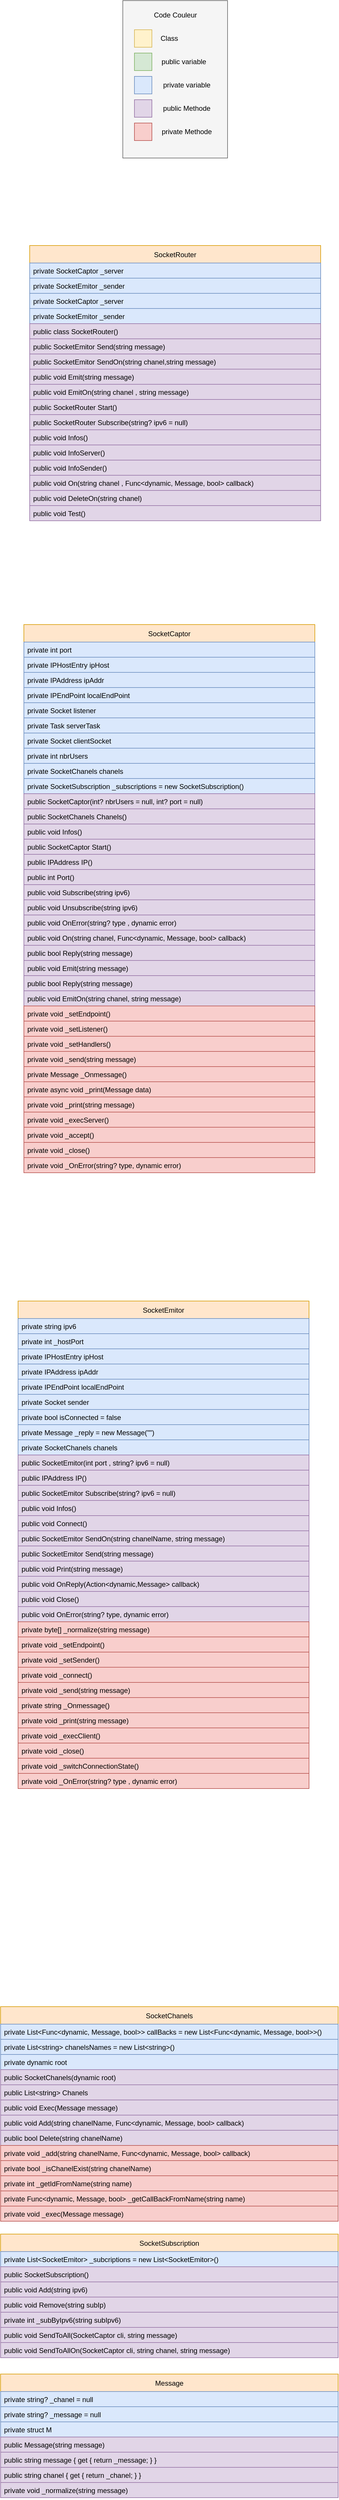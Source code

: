 <mxfile version="15.4.1" type="device" pages="2"><diagram id="muPoyozyQxOqTzdUrh2r" name="Page-1"><mxGraphModel dx="2844" dy="2757" grid="1" gridSize="10" guides="1" tooltips="1" connect="1" arrows="1" fold="1" page="1" pageScale="1" pageWidth="827" pageHeight="1169" math="0" shadow="0"><root><mxCell id="0"/><mxCell id="1" parent="0"/><mxCell id="EBtB4W6EJxhOKWIyFpuY-22" value="SocketRouter" style="swimlane;fontStyle=0;childLayout=stackLayout;horizontal=1;startSize=30;fillColor=#ffe6cc;horizontalStack=0;resizeParent=1;resizeParentMax=0;resizeLast=0;collapsible=1;marginBottom=0;strokeColor=#d79b00;" parent="1" vertex="1"><mxGeometry x="140" y="-600" width="500" height="472" as="geometry"><mxRectangle x="290" y="80" width="90" height="30" as="alternateBounds"/></mxGeometry></mxCell><mxCell id="EBtB4W6EJxhOKWIyFpuY-39" value="private SocketCaptor _server" style="text;strokeColor=#6c8ebf;fillColor=#dae8fc;align=left;verticalAlign=top;spacingLeft=4;spacingRight=4;overflow=hidden;rotatable=0;points=[[0,0.5],[1,0.5]];portConstraint=eastwest;" parent="EBtB4W6EJxhOKWIyFpuY-22" vertex="1"><mxGeometry y="30" width="500" height="26" as="geometry"/></mxCell><mxCell id="EBtB4W6EJxhOKWIyFpuY-40" value="private SocketEmitor _sender" style="text;strokeColor=#6c8ebf;fillColor=#dae8fc;align=left;verticalAlign=top;spacingLeft=4;spacingRight=4;overflow=hidden;rotatable=0;points=[[0,0.5],[1,0.5]];portConstraint=eastwest;" parent="EBtB4W6EJxhOKWIyFpuY-22" vertex="1"><mxGeometry y="56" width="500" height="26" as="geometry"/></mxCell><mxCell id="EBtB4W6EJxhOKWIyFpuY-24" value="private SocketCaptor _server" style="text;strokeColor=#6c8ebf;fillColor=#dae8fc;align=left;verticalAlign=top;spacingLeft=4;spacingRight=4;overflow=hidden;rotatable=0;points=[[0,0.5],[1,0.5]];portConstraint=eastwest;" parent="EBtB4W6EJxhOKWIyFpuY-22" vertex="1"><mxGeometry y="82" width="500" height="26" as="geometry"/></mxCell><mxCell id="EBtB4W6EJxhOKWIyFpuY-25" value="private SocketEmitor _sender" style="text;strokeColor=#6c8ebf;fillColor=#dae8fc;align=left;verticalAlign=top;spacingLeft=4;spacingRight=4;overflow=hidden;rotatable=0;points=[[0,0.5],[1,0.5]];portConstraint=eastwest;" parent="EBtB4W6EJxhOKWIyFpuY-22" vertex="1"><mxGeometry y="108" width="500" height="26" as="geometry"/></mxCell><mxCell id="EBtB4W6EJxhOKWIyFpuY-23" value="public class SocketRouter()" style="text;strokeColor=#9673a6;fillColor=#e1d5e7;align=left;verticalAlign=top;spacingLeft=4;spacingRight=4;overflow=hidden;rotatable=0;points=[[0,0.5],[1,0.5]];portConstraint=eastwest;" parent="EBtB4W6EJxhOKWIyFpuY-22" vertex="1"><mxGeometry y="134" width="500" height="26" as="geometry"/></mxCell><mxCell id="EBtB4W6EJxhOKWIyFpuY-32" value="public SocketEmitor Send(string message)" style="text;strokeColor=#9673a6;fillColor=#e1d5e7;align=left;verticalAlign=top;spacingLeft=4;spacingRight=4;overflow=hidden;rotatable=0;points=[[0,0.5],[1,0.5]];portConstraint=eastwest;" parent="EBtB4W6EJxhOKWIyFpuY-22" vertex="1"><mxGeometry y="160" width="500" height="26" as="geometry"/></mxCell><mxCell id="EBtB4W6EJxhOKWIyFpuY-33" value="public SocketEmitor SendOn(string chanel,string message)" style="text;strokeColor=#9673a6;fillColor=#e1d5e7;align=left;verticalAlign=top;spacingLeft=4;spacingRight=4;overflow=hidden;rotatable=0;points=[[0,0.5],[1,0.5]];portConstraint=eastwest;" parent="EBtB4W6EJxhOKWIyFpuY-22" vertex="1"><mxGeometry y="186" width="500" height="26" as="geometry"/></mxCell><mxCell id="EBtB4W6EJxhOKWIyFpuY-34" value="public void Emit(string message)" style="text;strokeColor=#9673a6;fillColor=#e1d5e7;align=left;verticalAlign=top;spacingLeft=4;spacingRight=4;overflow=hidden;rotatable=0;points=[[0,0.5],[1,0.5]];portConstraint=eastwest;" parent="EBtB4W6EJxhOKWIyFpuY-22" vertex="1"><mxGeometry y="212" width="500" height="26" as="geometry"/></mxCell><mxCell id="EBtB4W6EJxhOKWIyFpuY-35" value="public void EmitOn(string chanel , string message)" style="text;strokeColor=#9673a6;fillColor=#e1d5e7;align=left;verticalAlign=top;spacingLeft=4;spacingRight=4;overflow=hidden;rotatable=0;points=[[0,0.5],[1,0.5]];portConstraint=eastwest;" parent="EBtB4W6EJxhOKWIyFpuY-22" vertex="1"><mxGeometry y="238" width="500" height="26" as="geometry"/></mxCell><mxCell id="EBtB4W6EJxhOKWIyFpuY-36" value="public SocketRouter Start()" style="text;strokeColor=#9673a6;fillColor=#e1d5e7;align=left;verticalAlign=top;spacingLeft=4;spacingRight=4;overflow=hidden;rotatable=0;points=[[0,0.5],[1,0.5]];portConstraint=eastwest;" parent="EBtB4W6EJxhOKWIyFpuY-22" vertex="1"><mxGeometry y="264" width="500" height="26" as="geometry"/></mxCell><mxCell id="EBtB4W6EJxhOKWIyFpuY-37" value="public SocketRouter Subscribe(string? ipv6 = null)" style="text;strokeColor=#9673a6;fillColor=#e1d5e7;align=left;verticalAlign=top;spacingLeft=4;spacingRight=4;overflow=hidden;rotatable=0;points=[[0,0.5],[1,0.5]];portConstraint=eastwest;" parent="EBtB4W6EJxhOKWIyFpuY-22" vertex="1"><mxGeometry y="290" width="500" height="26" as="geometry"/></mxCell><mxCell id="EBtB4W6EJxhOKWIyFpuY-38" value="public void Infos()" style="text;strokeColor=#9673a6;fillColor=#e1d5e7;align=left;verticalAlign=top;spacingLeft=4;spacingRight=4;overflow=hidden;rotatable=0;points=[[0,0.5],[1,0.5]];portConstraint=eastwest;" parent="EBtB4W6EJxhOKWIyFpuY-22" vertex="1"><mxGeometry y="316" width="500" height="26" as="geometry"/></mxCell><mxCell id="EBtB4W6EJxhOKWIyFpuY-41" value="public void InfoServer()" style="text;strokeColor=#9673a6;fillColor=#e1d5e7;align=left;verticalAlign=top;spacingLeft=4;spacingRight=4;overflow=hidden;rotatable=0;points=[[0,0.5],[1,0.5]];portConstraint=eastwest;" parent="EBtB4W6EJxhOKWIyFpuY-22" vertex="1"><mxGeometry y="342" width="500" height="26" as="geometry"/></mxCell><mxCell id="EBtB4W6EJxhOKWIyFpuY-42" value="public void InfoSender()" style="text;strokeColor=#9673a6;fillColor=#e1d5e7;align=left;verticalAlign=top;spacingLeft=4;spacingRight=4;overflow=hidden;rotatable=0;points=[[0,0.5],[1,0.5]];portConstraint=eastwest;" parent="EBtB4W6EJxhOKWIyFpuY-22" vertex="1"><mxGeometry y="368" width="500" height="26" as="geometry"/></mxCell><mxCell id="EBtB4W6EJxhOKWIyFpuY-43" value="public void On(string chanel , Func&lt;dynamic, Message, bool&gt; callback)" style="text;strokeColor=#9673a6;fillColor=#e1d5e7;align=left;verticalAlign=top;spacingLeft=4;spacingRight=4;overflow=hidden;rotatable=0;points=[[0,0.5],[1,0.5]];portConstraint=eastwest;" parent="EBtB4W6EJxhOKWIyFpuY-22" vertex="1"><mxGeometry y="394" width="500" height="26" as="geometry"/></mxCell><mxCell id="EBtB4W6EJxhOKWIyFpuY-44" value="public void DeleteOn(string chanel)" style="text;strokeColor=#9673a6;fillColor=#e1d5e7;align=left;verticalAlign=top;spacingLeft=4;spacingRight=4;overflow=hidden;rotatable=0;points=[[0,0.5],[1,0.5]];portConstraint=eastwest;" parent="EBtB4W6EJxhOKWIyFpuY-22" vertex="1"><mxGeometry y="420" width="500" height="26" as="geometry"/></mxCell><mxCell id="EBtB4W6EJxhOKWIyFpuY-45" value="public void Test()" style="text;strokeColor=#9673a6;fillColor=#e1d5e7;align=left;verticalAlign=top;spacingLeft=4;spacingRight=4;overflow=hidden;rotatable=0;points=[[0,0.5],[1,0.5]];portConstraint=eastwest;" parent="EBtB4W6EJxhOKWIyFpuY-22" vertex="1"><mxGeometry y="446" width="500" height="26" as="geometry"/></mxCell><mxCell id="EBtB4W6EJxhOKWIyFpuY-68" value="SocketEmitor" style="swimlane;fontStyle=0;childLayout=stackLayout;horizontal=1;startSize=30;fillColor=#ffe6cc;horizontalStack=0;resizeParent=1;resizeParentMax=0;resizeLast=0;collapsible=1;marginBottom=0;strokeColor=#d79b00;" parent="1" vertex="1"><mxGeometry x="120" y="1210" width="500" height="836" as="geometry"><mxRectangle x="200" y="130" width="90" height="30" as="alternateBounds"/></mxGeometry></mxCell><mxCell id="EBtB4W6EJxhOKWIyFpuY-70" value="private string ipv6" style="text;strokeColor=#6c8ebf;fillColor=#dae8fc;align=left;verticalAlign=top;spacingLeft=4;spacingRight=4;overflow=hidden;rotatable=0;points=[[0,0.5],[1,0.5]];portConstraint=eastwest;" parent="EBtB4W6EJxhOKWIyFpuY-68" vertex="1"><mxGeometry y="30" width="500" height="26" as="geometry"/></mxCell><mxCell id="EBtB4W6EJxhOKWIyFpuY-71" value="private int _hostPort" style="text;strokeColor=#6c8ebf;fillColor=#dae8fc;align=left;verticalAlign=top;spacingLeft=4;spacingRight=4;overflow=hidden;rotatable=0;points=[[0,0.5],[1,0.5]];portConstraint=eastwest;" parent="EBtB4W6EJxhOKWIyFpuY-68" vertex="1"><mxGeometry y="56" width="500" height="26" as="geometry"/></mxCell><mxCell id="EBtB4W6EJxhOKWIyFpuY-72" value="private IPHostEntry ipHost" style="text;strokeColor=#6c8ebf;fillColor=#dae8fc;align=left;verticalAlign=top;spacingLeft=4;spacingRight=4;overflow=hidden;rotatable=0;points=[[0,0.5],[1,0.5]];portConstraint=eastwest;" parent="EBtB4W6EJxhOKWIyFpuY-68" vertex="1"><mxGeometry y="82" width="500" height="26" as="geometry"/></mxCell><mxCell id="EBtB4W6EJxhOKWIyFpuY-73" value="private IPAddress ipAddr" style="text;strokeColor=#6c8ebf;fillColor=#dae8fc;align=left;verticalAlign=top;spacingLeft=4;spacingRight=4;overflow=hidden;rotatable=0;points=[[0,0.5],[1,0.5]];portConstraint=eastwest;" parent="EBtB4W6EJxhOKWIyFpuY-68" vertex="1"><mxGeometry y="108" width="500" height="26" as="geometry"/></mxCell><mxCell id="EBtB4W6EJxhOKWIyFpuY-86" value="private IPEndPoint localEndPoint" style="text;strokeColor=#6c8ebf;fillColor=#dae8fc;align=left;verticalAlign=top;spacingLeft=4;spacingRight=4;overflow=hidden;rotatable=0;points=[[0,0.5],[1,0.5]];portConstraint=eastwest;" parent="EBtB4W6EJxhOKWIyFpuY-68" vertex="1"><mxGeometry y="134" width="500" height="26" as="geometry"/></mxCell><mxCell id="EBtB4W6EJxhOKWIyFpuY-87" value="private Socket sender" style="text;strokeColor=#6c8ebf;fillColor=#dae8fc;align=left;verticalAlign=top;spacingLeft=4;spacingRight=4;overflow=hidden;rotatable=0;points=[[0,0.5],[1,0.5]];portConstraint=eastwest;" parent="EBtB4W6EJxhOKWIyFpuY-68" vertex="1"><mxGeometry y="160" width="500" height="26" as="geometry"/></mxCell><mxCell id="EBtB4W6EJxhOKWIyFpuY-88" value="private bool isConnected = false" style="text;strokeColor=#6c8ebf;fillColor=#dae8fc;align=left;verticalAlign=top;spacingLeft=4;spacingRight=4;overflow=hidden;rotatable=0;points=[[0,0.5],[1,0.5]];portConstraint=eastwest;" parent="EBtB4W6EJxhOKWIyFpuY-68" vertex="1"><mxGeometry y="186" width="500" height="26" as="geometry"/></mxCell><mxCell id="EBtB4W6EJxhOKWIyFpuY-89" value="private Message _reply = new Message(&quot;&quot;)" style="text;strokeColor=#6c8ebf;fillColor=#dae8fc;align=left;verticalAlign=top;spacingLeft=4;spacingRight=4;overflow=hidden;rotatable=0;points=[[0,0.5],[1,0.5]];portConstraint=eastwest;" parent="EBtB4W6EJxhOKWIyFpuY-68" vertex="1"><mxGeometry y="212" width="500" height="26" as="geometry"/></mxCell><mxCell id="EBtB4W6EJxhOKWIyFpuY-90" value="private SocketChanels chanels" style="text;strokeColor=#6c8ebf;fillColor=#dae8fc;align=left;verticalAlign=top;spacingLeft=4;spacingRight=4;overflow=hidden;rotatable=0;points=[[0,0.5],[1,0.5]];portConstraint=eastwest;" parent="EBtB4W6EJxhOKWIyFpuY-68" vertex="1"><mxGeometry y="238" width="500" height="26" as="geometry"/></mxCell><mxCell id="EBtB4W6EJxhOKWIyFpuY-74" value="public SocketEmitor(int port , string? ipv6 = null)" style="text;strokeColor=#9673a6;fillColor=#e1d5e7;align=left;verticalAlign=top;spacingLeft=4;spacingRight=4;overflow=hidden;rotatable=0;points=[[0,0.5],[1,0.5]];portConstraint=eastwest;" parent="EBtB4W6EJxhOKWIyFpuY-68" vertex="1"><mxGeometry y="264" width="500" height="26" as="geometry"/></mxCell><mxCell id="EBtB4W6EJxhOKWIyFpuY-75" value="public IPAddress IP()" style="text;strokeColor=#9673a6;fillColor=#e1d5e7;align=left;verticalAlign=top;spacingLeft=4;spacingRight=4;overflow=hidden;rotatable=0;points=[[0,0.5],[1,0.5]];portConstraint=eastwest;" parent="EBtB4W6EJxhOKWIyFpuY-68" vertex="1"><mxGeometry y="290" width="500" height="26" as="geometry"/></mxCell><mxCell id="EBtB4W6EJxhOKWIyFpuY-76" value="public SocketEmitor Subscribe(string? ipv6 = null)" style="text;strokeColor=#9673a6;fillColor=#e1d5e7;align=left;verticalAlign=top;spacingLeft=4;spacingRight=4;overflow=hidden;rotatable=0;points=[[0,0.5],[1,0.5]];portConstraint=eastwest;" parent="EBtB4W6EJxhOKWIyFpuY-68" vertex="1"><mxGeometry y="316" width="500" height="26" as="geometry"/></mxCell><mxCell id="EBtB4W6EJxhOKWIyFpuY-77" value="public void Infos()" style="text;strokeColor=#9673a6;fillColor=#e1d5e7;align=left;verticalAlign=top;spacingLeft=4;spacingRight=4;overflow=hidden;rotatable=0;points=[[0,0.5],[1,0.5]];portConstraint=eastwest;" parent="EBtB4W6EJxhOKWIyFpuY-68" vertex="1"><mxGeometry y="342" width="500" height="26" as="geometry"/></mxCell><mxCell id="EBtB4W6EJxhOKWIyFpuY-78" value="public void Connect()" style="text;strokeColor=#9673a6;fillColor=#e1d5e7;align=left;verticalAlign=top;spacingLeft=4;spacingRight=4;overflow=hidden;rotatable=0;points=[[0,0.5],[1,0.5]];portConstraint=eastwest;" parent="EBtB4W6EJxhOKWIyFpuY-68" vertex="1"><mxGeometry y="368" width="500" height="26" as="geometry"/></mxCell><mxCell id="EBtB4W6EJxhOKWIyFpuY-79" value="public SocketEmitor SendOn(string chanelName, string message)" style="text;strokeColor=#9673a6;fillColor=#e1d5e7;align=left;verticalAlign=top;spacingLeft=4;spacingRight=4;overflow=hidden;rotatable=0;points=[[0,0.5],[1,0.5]];portConstraint=eastwest;" parent="EBtB4W6EJxhOKWIyFpuY-68" vertex="1"><mxGeometry y="394" width="500" height="26" as="geometry"/></mxCell><mxCell id="EBtB4W6EJxhOKWIyFpuY-80" value="public SocketEmitor Send(string message)" style="text;strokeColor=#9673a6;fillColor=#e1d5e7;align=left;verticalAlign=top;spacingLeft=4;spacingRight=4;overflow=hidden;rotatable=0;points=[[0,0.5],[1,0.5]];portConstraint=eastwest;" parent="EBtB4W6EJxhOKWIyFpuY-68" vertex="1"><mxGeometry y="420" width="500" height="26" as="geometry"/></mxCell><mxCell id="EBtB4W6EJxhOKWIyFpuY-81" value="public void Print(string message)" style="text;strokeColor=#9673a6;fillColor=#e1d5e7;align=left;verticalAlign=top;spacingLeft=4;spacingRight=4;overflow=hidden;rotatable=0;points=[[0,0.5],[1,0.5]];portConstraint=eastwest;" parent="EBtB4W6EJxhOKWIyFpuY-68" vertex="1"><mxGeometry y="446" width="500" height="26" as="geometry"/></mxCell><mxCell id="EBtB4W6EJxhOKWIyFpuY-82" value="public void OnReply(Action&lt;dynamic,Message&gt; callback)" style="text;strokeColor=#9673a6;fillColor=#e1d5e7;align=left;verticalAlign=top;spacingLeft=4;spacingRight=4;overflow=hidden;rotatable=0;points=[[0,0.5],[1,0.5]];portConstraint=eastwest;" parent="EBtB4W6EJxhOKWIyFpuY-68" vertex="1"><mxGeometry y="472" width="500" height="26" as="geometry"/></mxCell><mxCell id="EBtB4W6EJxhOKWIyFpuY-83" value="public void Close()" style="text;strokeColor=#9673a6;fillColor=#e1d5e7;align=left;verticalAlign=top;spacingLeft=4;spacingRight=4;overflow=hidden;rotatable=0;points=[[0,0.5],[1,0.5]];portConstraint=eastwest;" parent="EBtB4W6EJxhOKWIyFpuY-68" vertex="1"><mxGeometry y="498" width="500" height="26" as="geometry"/></mxCell><mxCell id="EBtB4W6EJxhOKWIyFpuY-84" value="public void OnError(string? type, dynamic error)" style="text;strokeColor=#9673a6;fillColor=#e1d5e7;align=left;verticalAlign=top;spacingLeft=4;spacingRight=4;overflow=hidden;rotatable=0;points=[[0,0.5],[1,0.5]];portConstraint=eastwest;" parent="EBtB4W6EJxhOKWIyFpuY-68" vertex="1"><mxGeometry y="524" width="500" height="26" as="geometry"/></mxCell><mxCell id="EBtB4W6EJxhOKWIyFpuY-85" value="private byte[] _normalize(string message)" style="text;strokeColor=#b85450;fillColor=#f8cecc;align=left;verticalAlign=top;spacingLeft=4;spacingRight=4;overflow=hidden;rotatable=0;points=[[0,0.5],[1,0.5]];portConstraint=eastwest;" parent="EBtB4W6EJxhOKWIyFpuY-68" vertex="1"><mxGeometry y="550" width="500" height="26" as="geometry"/></mxCell><mxCell id="EBtB4W6EJxhOKWIyFpuY-92" value="private void _setEndpoint()" style="text;strokeColor=#b85450;fillColor=#f8cecc;align=left;verticalAlign=top;spacingLeft=4;spacingRight=4;overflow=hidden;rotatable=0;points=[[0,0.5],[1,0.5]];portConstraint=eastwest;" parent="EBtB4W6EJxhOKWIyFpuY-68" vertex="1"><mxGeometry y="576" width="500" height="26" as="geometry"/></mxCell><mxCell id="EBtB4W6EJxhOKWIyFpuY-93" value="private void _setSender()" style="text;strokeColor=#b85450;fillColor=#f8cecc;align=left;verticalAlign=top;spacingLeft=4;spacingRight=4;overflow=hidden;rotatable=0;points=[[0,0.5],[1,0.5]];portConstraint=eastwest;" parent="EBtB4W6EJxhOKWIyFpuY-68" vertex="1"><mxGeometry y="602" width="500" height="26" as="geometry"/></mxCell><mxCell id="EBtB4W6EJxhOKWIyFpuY-94" value="private void _connect()" style="text;strokeColor=#b85450;fillColor=#f8cecc;align=left;verticalAlign=top;spacingLeft=4;spacingRight=4;overflow=hidden;rotatable=0;points=[[0,0.5],[1,0.5]];portConstraint=eastwest;" parent="EBtB4W6EJxhOKWIyFpuY-68" vertex="1"><mxGeometry y="628" width="500" height="26" as="geometry"/></mxCell><mxCell id="EBtB4W6EJxhOKWIyFpuY-95" value="private void _send(string message)" style="text;strokeColor=#b85450;fillColor=#f8cecc;align=left;verticalAlign=top;spacingLeft=4;spacingRight=4;overflow=hidden;rotatable=0;points=[[0,0.5],[1,0.5]];portConstraint=eastwest;" parent="EBtB4W6EJxhOKWIyFpuY-68" vertex="1"><mxGeometry y="654" width="500" height="26" as="geometry"/></mxCell><mxCell id="EBtB4W6EJxhOKWIyFpuY-96" value="private string _Onmessage()" style="text;strokeColor=#b85450;fillColor=#f8cecc;align=left;verticalAlign=top;spacingLeft=4;spacingRight=4;overflow=hidden;rotatable=0;points=[[0,0.5],[1,0.5]];portConstraint=eastwest;" parent="EBtB4W6EJxhOKWIyFpuY-68" vertex="1"><mxGeometry y="680" width="500" height="26" as="geometry"/></mxCell><mxCell id="EBtB4W6EJxhOKWIyFpuY-97" value="private void _print(string message)" style="text;strokeColor=#b85450;fillColor=#f8cecc;align=left;verticalAlign=top;spacingLeft=4;spacingRight=4;overflow=hidden;rotatable=0;points=[[0,0.5],[1,0.5]];portConstraint=eastwest;" parent="EBtB4W6EJxhOKWIyFpuY-68" vertex="1"><mxGeometry y="706" width="500" height="26" as="geometry"/></mxCell><mxCell id="EBtB4W6EJxhOKWIyFpuY-98" value="private void _execClient()" style="text;strokeColor=#b85450;fillColor=#f8cecc;align=left;verticalAlign=top;spacingLeft=4;spacingRight=4;overflow=hidden;rotatable=0;points=[[0,0.5],[1,0.5]];portConstraint=eastwest;" parent="EBtB4W6EJxhOKWIyFpuY-68" vertex="1"><mxGeometry y="732" width="500" height="26" as="geometry"/></mxCell><mxCell id="EBtB4W6EJxhOKWIyFpuY-99" value="private void _close()" style="text;strokeColor=#b85450;fillColor=#f8cecc;align=left;verticalAlign=top;spacingLeft=4;spacingRight=4;overflow=hidden;rotatable=0;points=[[0,0.5],[1,0.5]];portConstraint=eastwest;" parent="EBtB4W6EJxhOKWIyFpuY-68" vertex="1"><mxGeometry y="758" width="500" height="26" as="geometry"/></mxCell><mxCell id="EBtB4W6EJxhOKWIyFpuY-100" value="private void _switchConnectionState()" style="text;strokeColor=#b85450;fillColor=#f8cecc;align=left;verticalAlign=top;spacingLeft=4;spacingRight=4;overflow=hidden;rotatable=0;points=[[0,0.5],[1,0.5]];portConstraint=eastwest;" parent="EBtB4W6EJxhOKWIyFpuY-68" vertex="1"><mxGeometry y="784" width="500" height="26" as="geometry"/></mxCell><mxCell id="EBtB4W6EJxhOKWIyFpuY-101" value="private void _OnError(string? type , dynamic error)" style="text;strokeColor=#b85450;fillColor=#f8cecc;align=left;verticalAlign=top;spacingLeft=4;spacingRight=4;overflow=hidden;rotatable=0;points=[[0,0.5],[1,0.5]];portConstraint=eastwest;" parent="EBtB4W6EJxhOKWIyFpuY-68" vertex="1"><mxGeometry y="810" width="500" height="26" as="geometry"/></mxCell><mxCell id="EBtB4W6EJxhOKWIyFpuY-67" value="" style="group" parent="1" vertex="1" connectable="0"><mxGeometry x="300" y="-1020" width="180" height="270" as="geometry"/></mxCell><mxCell id="EBtB4W6EJxhOKWIyFpuY-54" value="" style="rounded=0;whiteSpace=wrap;html=1;fillColor=#f5f5f5;strokeColor=#666666;fontColor=#333333;" parent="EBtB4W6EJxhOKWIyFpuY-67" vertex="1"><mxGeometry width="180" height="270" as="geometry"/></mxCell><mxCell id="EBtB4W6EJxhOKWIyFpuY-56" value="Code Couleur" style="text;html=1;strokeColor=none;fillColor=none;align=center;verticalAlign=middle;whiteSpace=wrap;rounded=0;" parent="EBtB4W6EJxhOKWIyFpuY-67" vertex="1"><mxGeometry x="37.5" y="10" width="105" height="30" as="geometry"/></mxCell><mxCell id="EBtB4W6EJxhOKWIyFpuY-57" value="" style="rounded=0;whiteSpace=wrap;html=1;fillColor=#fff2cc;strokeColor=#d6b656;" parent="EBtB4W6EJxhOKWIyFpuY-67" vertex="1"><mxGeometry x="20" y="50" width="30" height="30" as="geometry"/></mxCell><mxCell id="EBtB4W6EJxhOKWIyFpuY-59" value="" style="rounded=0;whiteSpace=wrap;html=1;fillColor=#d5e8d4;strokeColor=#82b366;" parent="EBtB4W6EJxhOKWIyFpuY-67" vertex="1"><mxGeometry x="20" y="90" width="30" height="30" as="geometry"/></mxCell><mxCell id="EBtB4W6EJxhOKWIyFpuY-66" value="" style="rounded=0;whiteSpace=wrap;html=1;fillColor=#e1d5e7;strokeColor=#9673a6;" parent="EBtB4W6EJxhOKWIyFpuY-67" vertex="1"><mxGeometry x="20" y="170" width="30" height="30" as="geometry"/></mxCell><mxCell id="EBtB4W6EJxhOKWIyFpuY-61" value="" style="rounded=0;whiteSpace=wrap;html=1;fillColor=#dae8fc;strokeColor=#6c8ebf;" parent="EBtB4W6EJxhOKWIyFpuY-67" vertex="1"><mxGeometry x="20" y="130" width="30" height="30" as="geometry"/></mxCell><mxCell id="EBtB4W6EJxhOKWIyFpuY-63" value="" style="rounded=0;whiteSpace=wrap;html=1;fillColor=#f8cecc;strokeColor=#b85450;" parent="EBtB4W6EJxhOKWIyFpuY-67" vertex="1"><mxGeometry x="20" y="210" width="30" height="30" as="geometry"/></mxCell><mxCell id="EBtB4W6EJxhOKWIyFpuY-58" value="Class" style="text;html=1;strokeColor=none;fillColor=none;align=center;verticalAlign=middle;whiteSpace=wrap;rounded=0;" parent="EBtB4W6EJxhOKWIyFpuY-67" vertex="1"><mxGeometry x="50" y="50" width="60" height="30" as="geometry"/></mxCell><mxCell id="EBtB4W6EJxhOKWIyFpuY-60" value="public variable" style="text;html=1;strokeColor=none;fillColor=none;align=center;verticalAlign=middle;whiteSpace=wrap;rounded=0;" parent="EBtB4W6EJxhOKWIyFpuY-67" vertex="1"><mxGeometry x="50" y="90" width="110" height="30" as="geometry"/></mxCell><mxCell id="EBtB4W6EJxhOKWIyFpuY-65" value="public Methode" style="text;html=1;strokeColor=none;fillColor=none;align=center;verticalAlign=middle;whiteSpace=wrap;rounded=0;" parent="EBtB4W6EJxhOKWIyFpuY-67" vertex="1"><mxGeometry x="50" y="170" width="120" height="30" as="geometry"/></mxCell><mxCell id="EBtB4W6EJxhOKWIyFpuY-62" value="private variable" style="text;html=1;strokeColor=none;fillColor=none;align=center;verticalAlign=middle;whiteSpace=wrap;rounded=0;" parent="EBtB4W6EJxhOKWIyFpuY-67" vertex="1"><mxGeometry x="50" y="130" width="120" height="30" as="geometry"/></mxCell><mxCell id="EBtB4W6EJxhOKWIyFpuY-64" value="private Methode" style="text;html=1;strokeColor=none;fillColor=none;align=center;verticalAlign=middle;whiteSpace=wrap;rounded=0;" parent="EBtB4W6EJxhOKWIyFpuY-67" vertex="1"><mxGeometry x="50" y="210" width="120" height="30" as="geometry"/></mxCell><mxCell id="EBtB4W6EJxhOKWIyFpuY-110" value="SocketCaptor" style="swimlane;fontStyle=0;childLayout=stackLayout;horizontal=1;startSize=30;fillColor=#ffe6cc;horizontalStack=0;resizeParent=1;resizeParentMax=0;resizeLast=0;collapsible=1;marginBottom=0;strokeColor=#d79b00;" parent="1" vertex="1"><mxGeometry x="130" y="50" width="500" height="940" as="geometry"><mxRectangle x="1120" y="-630" width="90" height="30" as="alternateBounds"/></mxGeometry></mxCell><mxCell id="EBtB4W6EJxhOKWIyFpuY-111" value="private int port" style="text;strokeColor=#6c8ebf;fillColor=#dae8fc;align=left;verticalAlign=top;spacingLeft=4;spacingRight=4;overflow=hidden;rotatable=0;points=[[0,0.5],[1,0.5]];portConstraint=eastwest;" parent="EBtB4W6EJxhOKWIyFpuY-110" vertex="1"><mxGeometry y="30" width="500" height="26" as="geometry"/></mxCell><mxCell id="EBtB4W6EJxhOKWIyFpuY-112" value="private IPHostEntry ipHost" style="text;strokeColor=#6c8ebf;fillColor=#dae8fc;align=left;verticalAlign=top;spacingLeft=4;spacingRight=4;overflow=hidden;rotatable=0;points=[[0,0.5],[1,0.5]];portConstraint=eastwest;" parent="EBtB4W6EJxhOKWIyFpuY-110" vertex="1"><mxGeometry y="56" width="500" height="26" as="geometry"/></mxCell><mxCell id="EBtB4W6EJxhOKWIyFpuY-114" value="private IPAddress ipAddr" style="text;strokeColor=#6c8ebf;fillColor=#dae8fc;align=left;verticalAlign=top;spacingLeft=4;spacingRight=4;overflow=hidden;rotatable=0;points=[[0,0.5],[1,0.5]];portConstraint=eastwest;" parent="EBtB4W6EJxhOKWIyFpuY-110" vertex="1"><mxGeometry y="82" width="500" height="26" as="geometry"/></mxCell><mxCell id="EBtB4W6EJxhOKWIyFpuY-115" value="private IPEndPoint localEndPoint" style="text;strokeColor=#6c8ebf;fillColor=#dae8fc;align=left;verticalAlign=top;spacingLeft=4;spacingRight=4;overflow=hidden;rotatable=0;points=[[0,0.5],[1,0.5]];portConstraint=eastwest;" parent="EBtB4W6EJxhOKWIyFpuY-110" vertex="1"><mxGeometry y="108" width="500" height="26" as="geometry"/></mxCell><mxCell id="EBtB4W6EJxhOKWIyFpuY-116" value="private Socket listener" style="text;strokeColor=#6c8ebf;fillColor=#dae8fc;align=left;verticalAlign=top;spacingLeft=4;spacingRight=4;overflow=hidden;rotatable=0;points=[[0,0.5],[1,0.5]];portConstraint=eastwest;" parent="EBtB4W6EJxhOKWIyFpuY-110" vertex="1"><mxGeometry y="134" width="500" height="26" as="geometry"/></mxCell><mxCell id="EBtB4W6EJxhOKWIyFpuY-117" value="private Task serverTask" style="text;strokeColor=#6c8ebf;fillColor=#dae8fc;align=left;verticalAlign=top;spacingLeft=4;spacingRight=4;overflow=hidden;rotatable=0;points=[[0,0.5],[1,0.5]];portConstraint=eastwest;" parent="EBtB4W6EJxhOKWIyFpuY-110" vertex="1"><mxGeometry y="160" width="500" height="26" as="geometry"/></mxCell><mxCell id="EBtB4W6EJxhOKWIyFpuY-118" value="private Socket clientSocket" style="text;strokeColor=#6c8ebf;fillColor=#dae8fc;align=left;verticalAlign=top;spacingLeft=4;spacingRight=4;overflow=hidden;rotatable=0;points=[[0,0.5],[1,0.5]];portConstraint=eastwest;" parent="EBtB4W6EJxhOKWIyFpuY-110" vertex="1"><mxGeometry y="186" width="500" height="26" as="geometry"/></mxCell><mxCell id="EBtB4W6EJxhOKWIyFpuY-119" value="private int nbrUsers" style="text;strokeColor=#6c8ebf;fillColor=#dae8fc;align=left;verticalAlign=top;spacingLeft=4;spacingRight=4;overflow=hidden;rotatable=0;points=[[0,0.5],[1,0.5]];portConstraint=eastwest;" parent="EBtB4W6EJxhOKWIyFpuY-110" vertex="1"><mxGeometry y="212" width="500" height="26" as="geometry"/></mxCell><mxCell id="EBtB4W6EJxhOKWIyFpuY-142" value="private SocketChanels chanels" style="text;strokeColor=#6c8ebf;fillColor=#dae8fc;align=left;verticalAlign=top;spacingLeft=4;spacingRight=4;overflow=hidden;rotatable=0;points=[[0,0.5],[1,0.5]];portConstraint=eastwest;" parent="EBtB4W6EJxhOKWIyFpuY-110" vertex="1"><mxGeometry y="238" width="500" height="26" as="geometry"/></mxCell><mxCell id="EBtB4W6EJxhOKWIyFpuY-143" value="private SocketSubscription _subscriptions = new SocketSubscription()" style="text;strokeColor=#6c8ebf;fillColor=#dae8fc;align=left;verticalAlign=top;spacingLeft=4;spacingRight=4;overflow=hidden;rotatable=0;points=[[0,0.5],[1,0.5]];portConstraint=eastwest;" parent="EBtB4W6EJxhOKWIyFpuY-110" vertex="1"><mxGeometry y="264" width="500" height="26" as="geometry"/></mxCell><mxCell id="EBtB4W6EJxhOKWIyFpuY-120" value="public SocketCaptor(int? nbrUsers = null, int? port = null)" style="text;strokeColor=#9673a6;fillColor=#e1d5e7;align=left;verticalAlign=top;spacingLeft=4;spacingRight=4;overflow=hidden;rotatable=0;points=[[0,0.5],[1,0.5]];portConstraint=eastwest;" parent="EBtB4W6EJxhOKWIyFpuY-110" vertex="1"><mxGeometry y="290" width="500" height="26" as="geometry"/></mxCell><mxCell id="EBtB4W6EJxhOKWIyFpuY-121" value="public SocketChanels Chanels()" style="text;strokeColor=#9673a6;fillColor=#e1d5e7;align=left;verticalAlign=top;spacingLeft=4;spacingRight=4;overflow=hidden;rotatable=0;points=[[0,0.5],[1,0.5]];portConstraint=eastwest;" parent="EBtB4W6EJxhOKWIyFpuY-110" vertex="1"><mxGeometry y="316" width="500" height="26" as="geometry"/></mxCell><mxCell id="EBtB4W6EJxhOKWIyFpuY-122" value="public void Infos()" style="text;strokeColor=#9673a6;fillColor=#e1d5e7;align=left;verticalAlign=top;spacingLeft=4;spacingRight=4;overflow=hidden;rotatable=0;points=[[0,0.5],[1,0.5]];portConstraint=eastwest;" parent="EBtB4W6EJxhOKWIyFpuY-110" vertex="1"><mxGeometry y="342" width="500" height="26" as="geometry"/></mxCell><mxCell id="EBtB4W6EJxhOKWIyFpuY-123" value="public SocketCaptor Start()" style="text;strokeColor=#9673a6;fillColor=#e1d5e7;align=left;verticalAlign=top;spacingLeft=4;spacingRight=4;overflow=hidden;rotatable=0;points=[[0,0.5],[1,0.5]];portConstraint=eastwest;" parent="EBtB4W6EJxhOKWIyFpuY-110" vertex="1"><mxGeometry y="368" width="500" height="26" as="geometry"/></mxCell><mxCell id="EBtB4W6EJxhOKWIyFpuY-124" value="public IPAddress IP()" style="text;strokeColor=#9673a6;fillColor=#e1d5e7;align=left;verticalAlign=top;spacingLeft=4;spacingRight=4;overflow=hidden;rotatable=0;points=[[0,0.5],[1,0.5]];portConstraint=eastwest;" parent="EBtB4W6EJxhOKWIyFpuY-110" vertex="1"><mxGeometry y="394" width="500" height="26" as="geometry"/></mxCell><mxCell id="EBtB4W6EJxhOKWIyFpuY-125" value="public int Port()" style="text;strokeColor=#9673a6;fillColor=#e1d5e7;align=left;verticalAlign=top;spacingLeft=4;spacingRight=4;overflow=hidden;rotatable=0;points=[[0,0.5],[1,0.5]];portConstraint=eastwest;" parent="EBtB4W6EJxhOKWIyFpuY-110" vertex="1"><mxGeometry y="420" width="500" height="26" as="geometry"/></mxCell><mxCell id="EBtB4W6EJxhOKWIyFpuY-126" value="public void Subscribe(string ipv6)" style="text;strokeColor=#9673a6;fillColor=#e1d5e7;align=left;verticalAlign=top;spacingLeft=4;spacingRight=4;overflow=hidden;rotatable=0;points=[[0,0.5],[1,0.5]];portConstraint=eastwest;" parent="EBtB4W6EJxhOKWIyFpuY-110" vertex="1"><mxGeometry y="446" width="500" height="26" as="geometry"/></mxCell><mxCell id="EBtB4W6EJxhOKWIyFpuY-127" value="public void Unsubscribe(string ipv6)" style="text;strokeColor=#9673a6;fillColor=#e1d5e7;align=left;verticalAlign=top;spacingLeft=4;spacingRight=4;overflow=hidden;rotatable=0;points=[[0,0.5],[1,0.5]];portConstraint=eastwest;" parent="EBtB4W6EJxhOKWIyFpuY-110" vertex="1"><mxGeometry y="472" width="500" height="26" as="geometry"/></mxCell><mxCell id="EBtB4W6EJxhOKWIyFpuY-128" value="public void OnError(string? type , dynamic error)" style="text;strokeColor=#9673a6;fillColor=#e1d5e7;align=left;verticalAlign=top;spacingLeft=4;spacingRight=4;overflow=hidden;rotatable=0;points=[[0,0.5],[1,0.5]];portConstraint=eastwest;" parent="EBtB4W6EJxhOKWIyFpuY-110" vertex="1"><mxGeometry y="498" width="500" height="26" as="geometry"/></mxCell><mxCell id="EBtB4W6EJxhOKWIyFpuY-129" value="public void On(string chanel, Func&lt;dynamic, Message, bool&gt; callback)" style="text;strokeColor=#9673a6;fillColor=#e1d5e7;align=left;verticalAlign=top;spacingLeft=4;spacingRight=4;overflow=hidden;rotatable=0;points=[[0,0.5],[1,0.5]];portConstraint=eastwest;" parent="EBtB4W6EJxhOKWIyFpuY-110" vertex="1"><mxGeometry y="524" width="500" height="26" as="geometry"/></mxCell><mxCell id="EBtB4W6EJxhOKWIyFpuY-130" value="public bool Reply(string message)" style="text;strokeColor=#9673a6;fillColor=#e1d5e7;align=left;verticalAlign=top;spacingLeft=4;spacingRight=4;overflow=hidden;rotatable=0;points=[[0,0.5],[1,0.5]];portConstraint=eastwest;" parent="EBtB4W6EJxhOKWIyFpuY-110" vertex="1"><mxGeometry y="550" width="500" height="26" as="geometry"/></mxCell><mxCell id="EBtB4W6EJxhOKWIyFpuY-145" value="public void Emit(string message)" style="text;strokeColor=#9673a6;fillColor=#e1d5e7;align=left;verticalAlign=top;spacingLeft=4;spacingRight=4;overflow=hidden;rotatable=0;points=[[0,0.5],[1,0.5]];portConstraint=eastwest;" parent="EBtB4W6EJxhOKWIyFpuY-110" vertex="1"><mxGeometry y="576" width="500" height="26" as="geometry"/></mxCell><mxCell id="EBtB4W6EJxhOKWIyFpuY-146" value="public bool Reply(string message)" style="text;strokeColor=#9673a6;fillColor=#e1d5e7;align=left;verticalAlign=top;spacingLeft=4;spacingRight=4;overflow=hidden;rotatable=0;points=[[0,0.5],[1,0.5]];portConstraint=eastwest;" parent="EBtB4W6EJxhOKWIyFpuY-110" vertex="1"><mxGeometry y="602" width="500" height="26" as="geometry"/></mxCell><mxCell id="EBtB4W6EJxhOKWIyFpuY-147" value="public void EmitOn(string chanel, string message)" style="text;strokeColor=#9673a6;fillColor=#e1d5e7;align=left;verticalAlign=top;spacingLeft=4;spacingRight=4;overflow=hidden;rotatable=0;points=[[0,0.5],[1,0.5]];portConstraint=eastwest;" parent="EBtB4W6EJxhOKWIyFpuY-110" vertex="1"><mxGeometry y="628" width="500" height="26" as="geometry"/></mxCell><mxCell id="EBtB4W6EJxhOKWIyFpuY-131" value="private void _setEndpoint()" style="text;strokeColor=#b85450;fillColor=#f8cecc;align=left;verticalAlign=top;spacingLeft=4;spacingRight=4;overflow=hidden;rotatable=0;points=[[0,0.5],[1,0.5]];portConstraint=eastwest;" parent="EBtB4W6EJxhOKWIyFpuY-110" vertex="1"><mxGeometry y="654" width="500" height="26" as="geometry"/></mxCell><mxCell id="EBtB4W6EJxhOKWIyFpuY-132" value="private void _setListener()" style="text;strokeColor=#b85450;fillColor=#f8cecc;align=left;verticalAlign=top;spacingLeft=4;spacingRight=4;overflow=hidden;rotatable=0;points=[[0,0.5],[1,0.5]];portConstraint=eastwest;" parent="EBtB4W6EJxhOKWIyFpuY-110" vertex="1"><mxGeometry y="680" width="500" height="26" as="geometry"/></mxCell><mxCell id="EBtB4W6EJxhOKWIyFpuY-133" value="private void _setHandlers()" style="text;strokeColor=#b85450;fillColor=#f8cecc;align=left;verticalAlign=top;spacingLeft=4;spacingRight=4;overflow=hidden;rotatable=0;points=[[0,0.5],[1,0.5]];portConstraint=eastwest;" parent="EBtB4W6EJxhOKWIyFpuY-110" vertex="1"><mxGeometry y="706" width="500" height="26" as="geometry"/></mxCell><mxCell id="EBtB4W6EJxhOKWIyFpuY-134" value="private void _send(string message)" style="text;strokeColor=#b85450;fillColor=#f8cecc;align=left;verticalAlign=top;spacingLeft=4;spacingRight=4;overflow=hidden;rotatable=0;points=[[0,0.5],[1,0.5]];portConstraint=eastwest;" parent="EBtB4W6EJxhOKWIyFpuY-110" vertex="1"><mxGeometry y="732" width="500" height="26" as="geometry"/></mxCell><mxCell id="EBtB4W6EJxhOKWIyFpuY-135" value="private Message _Onmessage()" style="text;strokeColor=#b85450;fillColor=#f8cecc;align=left;verticalAlign=top;spacingLeft=4;spacingRight=4;overflow=hidden;rotatable=0;points=[[0,0.5],[1,0.5]];portConstraint=eastwest;" parent="EBtB4W6EJxhOKWIyFpuY-110" vertex="1"><mxGeometry y="758" width="500" height="26" as="geometry"/></mxCell><mxCell id="EBtB4W6EJxhOKWIyFpuY-136" value="private async void _print(Message data)" style="text;strokeColor=#b85450;fillColor=#f8cecc;align=left;verticalAlign=top;spacingLeft=4;spacingRight=4;overflow=hidden;rotatable=0;points=[[0,0.5],[1,0.5]];portConstraint=eastwest;" parent="EBtB4W6EJxhOKWIyFpuY-110" vertex="1"><mxGeometry y="784" width="500" height="26" as="geometry"/></mxCell><mxCell id="EBtB4W6EJxhOKWIyFpuY-137" value="private void _print(string message)" style="text;strokeColor=#b85450;fillColor=#f8cecc;align=left;verticalAlign=top;spacingLeft=4;spacingRight=4;overflow=hidden;rotatable=0;points=[[0,0.5],[1,0.5]];portConstraint=eastwest;" parent="EBtB4W6EJxhOKWIyFpuY-110" vertex="1"><mxGeometry y="810" width="500" height="26" as="geometry"/></mxCell><mxCell id="EBtB4W6EJxhOKWIyFpuY-138" value="private void _execServer()" style="text;strokeColor=#b85450;fillColor=#f8cecc;align=left;verticalAlign=top;spacingLeft=4;spacingRight=4;overflow=hidden;rotatable=0;points=[[0,0.5],[1,0.5]];portConstraint=eastwest;" parent="EBtB4W6EJxhOKWIyFpuY-110" vertex="1"><mxGeometry y="836" width="500" height="26" as="geometry"/></mxCell><mxCell id="EBtB4W6EJxhOKWIyFpuY-139" value="private void _accept()" style="text;strokeColor=#b85450;fillColor=#f8cecc;align=left;verticalAlign=top;spacingLeft=4;spacingRight=4;overflow=hidden;rotatable=0;points=[[0,0.5],[1,0.5]];portConstraint=eastwest;" parent="EBtB4W6EJxhOKWIyFpuY-110" vertex="1"><mxGeometry y="862" width="500" height="26" as="geometry"/></mxCell><mxCell id="EBtB4W6EJxhOKWIyFpuY-140" value="private void _close()" style="text;strokeColor=#b85450;fillColor=#f8cecc;align=left;verticalAlign=top;spacingLeft=4;spacingRight=4;overflow=hidden;rotatable=0;points=[[0,0.5],[1,0.5]];portConstraint=eastwest;" parent="EBtB4W6EJxhOKWIyFpuY-110" vertex="1"><mxGeometry y="888" width="500" height="26" as="geometry"/></mxCell><mxCell id="EBtB4W6EJxhOKWIyFpuY-141" value="private void _OnError(string? type, dynamic error)" style="text;strokeColor=#b85450;fillColor=#f8cecc;align=left;verticalAlign=top;spacingLeft=4;spacingRight=4;overflow=hidden;rotatable=0;points=[[0,0.5],[1,0.5]];portConstraint=eastwest;" parent="EBtB4W6EJxhOKWIyFpuY-110" vertex="1"><mxGeometry y="914" width="500" height="26" as="geometry"/></mxCell><mxCell id="EBtB4W6EJxhOKWIyFpuY-150" value="SocketChanels" style="swimlane;fontStyle=0;childLayout=stackLayout;horizontal=1;startSize=30;fillColor=#ffe6cc;horizontalStack=0;resizeParent=1;resizeParentMax=0;resizeLast=0;collapsible=1;marginBottom=0;strokeColor=#d79b00;" parent="1" vertex="1"><mxGeometry x="90" y="2420" width="580" height="368" as="geometry"><mxRectangle x="1120" y="-630" width="90" height="30" as="alternateBounds"/></mxGeometry></mxCell><mxCell id="EBtB4W6EJxhOKWIyFpuY-151" value="private List&lt;Func&lt;dynamic, Message, bool&gt;&gt; callBacks = new List&lt;Func&lt;dynamic, Message, bool&gt;&gt;()" style="text;strokeColor=#6c8ebf;fillColor=#dae8fc;align=left;verticalAlign=top;spacingLeft=4;spacingRight=4;overflow=hidden;rotatable=0;points=[[0,0.5],[1,0.5]];portConstraint=eastwest;" parent="EBtB4W6EJxhOKWIyFpuY-150" vertex="1"><mxGeometry y="30" width="580" height="26" as="geometry"/></mxCell><mxCell id="EBtB4W6EJxhOKWIyFpuY-152" value="private List&lt;string&gt; chanelsNames = new List&lt;string&gt;()" style="text;strokeColor=#6c8ebf;fillColor=#dae8fc;align=left;verticalAlign=top;spacingLeft=4;spacingRight=4;overflow=hidden;rotatable=0;points=[[0,0.5],[1,0.5]];portConstraint=eastwest;" parent="EBtB4W6EJxhOKWIyFpuY-150" vertex="1"><mxGeometry y="56" width="580" height="26" as="geometry"/></mxCell><mxCell id="EBtB4W6EJxhOKWIyFpuY-153" value="private dynamic root" style="text;strokeColor=#6c8ebf;fillColor=#dae8fc;align=left;verticalAlign=top;spacingLeft=4;spacingRight=4;overflow=hidden;rotatable=0;points=[[0,0.5],[1,0.5]];portConstraint=eastwest;" parent="EBtB4W6EJxhOKWIyFpuY-150" vertex="1"><mxGeometry y="82" width="580" height="26" as="geometry"/></mxCell><mxCell id="EBtB4W6EJxhOKWIyFpuY-161" value="public SocketChanels(dynamic root)" style="text;strokeColor=#9673a6;fillColor=#e1d5e7;align=left;verticalAlign=top;spacingLeft=4;spacingRight=4;overflow=hidden;rotatable=0;points=[[0,0.5],[1,0.5]];portConstraint=eastwest;" parent="EBtB4W6EJxhOKWIyFpuY-150" vertex="1"><mxGeometry y="108" width="580" height="26" as="geometry"/></mxCell><mxCell id="EBtB4W6EJxhOKWIyFpuY-162" value="public List&lt;string&gt; Chanels" style="text;strokeColor=#9673a6;fillColor=#e1d5e7;align=left;verticalAlign=top;spacingLeft=4;spacingRight=4;overflow=hidden;rotatable=0;points=[[0,0.5],[1,0.5]];portConstraint=eastwest;" parent="EBtB4W6EJxhOKWIyFpuY-150" vertex="1"><mxGeometry y="134" width="580" height="26" as="geometry"/></mxCell><mxCell id="EBtB4W6EJxhOKWIyFpuY-163" value="public void Exec(Message message)" style="text;strokeColor=#9673a6;fillColor=#e1d5e7;align=left;verticalAlign=top;spacingLeft=4;spacingRight=4;overflow=hidden;rotatable=0;points=[[0,0.5],[1,0.5]];portConstraint=eastwest;" parent="EBtB4W6EJxhOKWIyFpuY-150" vertex="1"><mxGeometry y="160" width="580" height="26" as="geometry"/></mxCell><mxCell id="EBtB4W6EJxhOKWIyFpuY-164" value="public void Add(string chanelName, Func&lt;dynamic, Message, bool&gt; callback)" style="text;strokeColor=#9673a6;fillColor=#e1d5e7;align=left;verticalAlign=top;spacingLeft=4;spacingRight=4;overflow=hidden;rotatable=0;points=[[0,0.5],[1,0.5]];portConstraint=eastwest;" parent="EBtB4W6EJxhOKWIyFpuY-150" vertex="1"><mxGeometry y="186" width="580" height="26" as="geometry"/></mxCell><mxCell id="EBtB4W6EJxhOKWIyFpuY-165" value="public bool Delete(string chanelName)" style="text;strokeColor=#9673a6;fillColor=#e1d5e7;align=left;verticalAlign=top;spacingLeft=4;spacingRight=4;overflow=hidden;rotatable=0;points=[[0,0.5],[1,0.5]];portConstraint=eastwest;" parent="EBtB4W6EJxhOKWIyFpuY-150" vertex="1"><mxGeometry y="212" width="580" height="26" as="geometry"/></mxCell><mxCell id="EBtB4W6EJxhOKWIyFpuY-166" value="private void _add(string chanelName, Func&lt;dynamic, Message, bool&gt; callback)" style="text;strokeColor=#b85450;fillColor=#f8cecc;align=left;verticalAlign=top;spacingLeft=4;spacingRight=4;overflow=hidden;rotatable=0;points=[[0,0.5],[1,0.5]];portConstraint=eastwest;" parent="EBtB4W6EJxhOKWIyFpuY-150" vertex="1"><mxGeometry y="238" width="580" height="26" as="geometry"/></mxCell><mxCell id="EBtB4W6EJxhOKWIyFpuY-167" value="private bool _isChanelExist(string chanelName)" style="text;strokeColor=#b85450;fillColor=#f8cecc;align=left;verticalAlign=top;spacingLeft=4;spacingRight=4;overflow=hidden;rotatable=0;points=[[0,0.5],[1,0.5]];portConstraint=eastwest;" parent="EBtB4W6EJxhOKWIyFpuY-150" vertex="1"><mxGeometry y="264" width="580" height="26" as="geometry"/></mxCell><mxCell id="EBtB4W6EJxhOKWIyFpuY-168" value="private int _getIdFromName(string name)" style="text;strokeColor=#b85450;fillColor=#f8cecc;align=left;verticalAlign=top;spacingLeft=4;spacingRight=4;overflow=hidden;rotatable=0;points=[[0,0.5],[1,0.5]];portConstraint=eastwest;" parent="EBtB4W6EJxhOKWIyFpuY-150" vertex="1"><mxGeometry y="290" width="580" height="26" as="geometry"/></mxCell><mxCell id="EBtB4W6EJxhOKWIyFpuY-169" value="private Func&lt;dynamic, Message, bool&gt; _getCallBackFromName(string name)" style="text;strokeColor=#b85450;fillColor=#f8cecc;align=left;verticalAlign=top;spacingLeft=4;spacingRight=4;overflow=hidden;rotatable=0;points=[[0,0.5],[1,0.5]];portConstraint=eastwest;" parent="EBtB4W6EJxhOKWIyFpuY-150" vertex="1"><mxGeometry y="316" width="580" height="26" as="geometry"/></mxCell><mxCell id="EBtB4W6EJxhOKWIyFpuY-170" value="private void _exec(Message message)" style="text;strokeColor=#b85450;fillColor=#f8cecc;align=left;verticalAlign=top;spacingLeft=4;spacingRight=4;overflow=hidden;rotatable=0;points=[[0,0.5],[1,0.5]];portConstraint=eastwest;" parent="EBtB4W6EJxhOKWIyFpuY-150" vertex="1"><mxGeometry y="342" width="580" height="26" as="geometry"/></mxCell><mxCell id="EBtB4W6EJxhOKWIyFpuY-186" value="SocketSubscription" style="swimlane;fontStyle=0;childLayout=stackLayout;horizontal=1;startSize=30;fillColor=#ffe6cc;horizontalStack=0;resizeParent=1;resizeParentMax=0;resizeLast=0;collapsible=1;marginBottom=0;strokeColor=#d79b00;" parent="1" vertex="1"><mxGeometry x="90" y="2810" width="580" height="212" as="geometry"><mxRectangle x="1120" y="-630" width="90" height="30" as="alternateBounds"/></mxGeometry></mxCell><mxCell id="EBtB4W6EJxhOKWIyFpuY-187" value="private List&lt;SocketEmitor&gt; _subcriptions = new List&lt;SocketEmitor&gt;()" style="text;strokeColor=#6c8ebf;fillColor=#dae8fc;align=left;verticalAlign=top;spacingLeft=4;spacingRight=4;overflow=hidden;rotatable=0;points=[[0,0.5],[1,0.5]];portConstraint=eastwest;" parent="EBtB4W6EJxhOKWIyFpuY-186" vertex="1"><mxGeometry y="30" width="580" height="26" as="geometry"/></mxCell><mxCell id="EBtB4W6EJxhOKWIyFpuY-190" value="public SocketSubscription()" style="text;strokeColor=#9673a6;fillColor=#e1d5e7;align=left;verticalAlign=top;spacingLeft=4;spacingRight=4;overflow=hidden;rotatable=0;points=[[0,0.5],[1,0.5]];portConstraint=eastwest;" parent="EBtB4W6EJxhOKWIyFpuY-186" vertex="1"><mxGeometry y="56" width="580" height="26" as="geometry"/></mxCell><mxCell id="EBtB4W6EJxhOKWIyFpuY-191" value="public void Add(string ipv6)" style="text;strokeColor=#9673a6;fillColor=#e1d5e7;align=left;verticalAlign=top;spacingLeft=4;spacingRight=4;overflow=hidden;rotatable=0;points=[[0,0.5],[1,0.5]];portConstraint=eastwest;" parent="EBtB4W6EJxhOKWIyFpuY-186" vertex="1"><mxGeometry y="82" width="580" height="26" as="geometry"/></mxCell><mxCell id="EBtB4W6EJxhOKWIyFpuY-192" value="public void Remove(string subIp)" style="text;strokeColor=#9673a6;fillColor=#e1d5e7;align=left;verticalAlign=top;spacingLeft=4;spacingRight=4;overflow=hidden;rotatable=0;points=[[0,0.5],[1,0.5]];portConstraint=eastwest;" parent="EBtB4W6EJxhOKWIyFpuY-186" vertex="1"><mxGeometry y="108" width="580" height="26" as="geometry"/></mxCell><mxCell id="EBtB4W6EJxhOKWIyFpuY-193" value="private int _subByIpv6(string subIpv6)" style="text;strokeColor=#9673a6;fillColor=#e1d5e7;align=left;verticalAlign=top;spacingLeft=4;spacingRight=4;overflow=hidden;rotatable=0;points=[[0,0.5],[1,0.5]];portConstraint=eastwest;" parent="EBtB4W6EJxhOKWIyFpuY-186" vertex="1"><mxGeometry y="134" width="580" height="26" as="geometry"/></mxCell><mxCell id="EBtB4W6EJxhOKWIyFpuY-194" value="public void SendToAll(SocketCaptor cli, string message)" style="text;strokeColor=#9673a6;fillColor=#e1d5e7;align=left;verticalAlign=top;spacingLeft=4;spacingRight=4;overflow=hidden;rotatable=0;points=[[0,0.5],[1,0.5]];portConstraint=eastwest;" parent="EBtB4W6EJxhOKWIyFpuY-186" vertex="1"><mxGeometry y="160" width="580" height="26" as="geometry"/></mxCell><mxCell id="EBtB4W6EJxhOKWIyFpuY-195" value="public void SendToAllOn(SocketCaptor cli, string chanel, string message)" style="text;strokeColor=#9673a6;fillColor=#e1d5e7;align=left;verticalAlign=top;spacingLeft=4;spacingRight=4;overflow=hidden;rotatable=0;points=[[0,0.5],[1,0.5]];portConstraint=eastwest;" parent="EBtB4W6EJxhOKWIyFpuY-186" vertex="1"><mxGeometry y="186" width="580" height="26" as="geometry"/></mxCell><mxCell id="EBtB4W6EJxhOKWIyFpuY-200" value="Message" style="swimlane;fontStyle=0;childLayout=stackLayout;horizontal=1;startSize=30;fillColor=#ffe6cc;horizontalStack=0;resizeParent=1;resizeParentMax=0;resizeLast=0;collapsible=1;marginBottom=0;strokeColor=#d79b00;" parent="1" vertex="1"><mxGeometry x="90" y="3050" width="580" height="212" as="geometry"><mxRectangle x="1120" y="-630" width="90" height="30" as="alternateBounds"/></mxGeometry></mxCell><mxCell id="EBtB4W6EJxhOKWIyFpuY-201" value="private string? _chanel = null" style="text;strokeColor=#6c8ebf;fillColor=#dae8fc;align=left;verticalAlign=top;spacingLeft=4;spacingRight=4;overflow=hidden;rotatable=0;points=[[0,0.5],[1,0.5]];portConstraint=eastwest;" parent="EBtB4W6EJxhOKWIyFpuY-200" vertex="1"><mxGeometry y="30" width="580" height="26" as="geometry"/></mxCell><mxCell id="EBtB4W6EJxhOKWIyFpuY-208" value="private string? _message = null" style="text;strokeColor=#6c8ebf;fillColor=#dae8fc;align=left;verticalAlign=top;spacingLeft=4;spacingRight=4;overflow=hidden;rotatable=0;points=[[0,0.5],[1,0.5]];portConstraint=eastwest;" parent="EBtB4W6EJxhOKWIyFpuY-200" vertex="1"><mxGeometry y="56" width="580" height="26" as="geometry"/></mxCell><mxCell id="EBtB4W6EJxhOKWIyFpuY-209" value="private struct M" style="text;strokeColor=#6c8ebf;fillColor=#dae8fc;align=left;verticalAlign=top;spacingLeft=4;spacingRight=4;overflow=hidden;rotatable=0;points=[[0,0.5],[1,0.5]];portConstraint=eastwest;" parent="EBtB4W6EJxhOKWIyFpuY-200" vertex="1"><mxGeometry y="82" width="580" height="26" as="geometry"/></mxCell><mxCell id="EBtB4W6EJxhOKWIyFpuY-202" value="public Message(string message)" style="text;strokeColor=#9673a6;fillColor=#e1d5e7;align=left;verticalAlign=top;spacingLeft=4;spacingRight=4;overflow=hidden;rotatable=0;points=[[0,0.5],[1,0.5]];portConstraint=eastwest;" parent="EBtB4W6EJxhOKWIyFpuY-200" vertex="1"><mxGeometry y="108" width="580" height="26" as="geometry"/></mxCell><mxCell id="EBtB4W6EJxhOKWIyFpuY-210" value="public string message { get { return _message; } }" style="text;strokeColor=#9673a6;fillColor=#e1d5e7;align=left;verticalAlign=top;spacingLeft=4;spacingRight=4;overflow=hidden;rotatable=0;points=[[0,0.5],[1,0.5]];portConstraint=eastwest;" parent="EBtB4W6EJxhOKWIyFpuY-200" vertex="1"><mxGeometry y="134" width="580" height="26" as="geometry"/></mxCell><mxCell id="EBtB4W6EJxhOKWIyFpuY-203" value="public string chanel { get { return _chanel; } }" style="text;strokeColor=#9673a6;fillColor=#e1d5e7;align=left;verticalAlign=top;spacingLeft=4;spacingRight=4;overflow=hidden;rotatable=0;points=[[0,0.5],[1,0.5]];portConstraint=eastwest;" parent="EBtB4W6EJxhOKWIyFpuY-200" vertex="1"><mxGeometry y="160" width="580" height="26" as="geometry"/></mxCell><mxCell id="EBtB4W6EJxhOKWIyFpuY-204" value="private void _normalize(string message)" style="text;strokeColor=#9673a6;fillColor=#e1d5e7;align=left;verticalAlign=top;spacingLeft=4;spacingRight=4;overflow=hidden;rotatable=0;points=[[0,0.5],[1,0.5]];portConstraint=eastwest;" parent="EBtB4W6EJxhOKWIyFpuY-200" vertex="1"><mxGeometry y="186" width="580" height="26" as="geometry"/></mxCell></root></mxGraphModel></diagram><diagram id="gNf04LmKj56QWlogmq5G" name="Page-2"><mxGraphModel dx="2844" dy="2757" grid="1" gridSize="10" guides="1" tooltips="1" connect="1" arrows="1" fold="1" page="1" pageScale="1" pageWidth="827" pageHeight="1169" math="0" shadow="0"><root><mxCell id="RP3EXP03bPBUCR5BH5Pu-0"/><mxCell id="RP3EXP03bPBUCR5BH5Pu-1" parent="RP3EXP03bPBUCR5BH5Pu-0"/><mxCell id="QoNC-Bju_i7dH8fyJe1c-0" value="SocketRouter Constructor" style="swimlane;childLayout=stackLayout;resizeParent=1;resizeParentMax=0;startSize=20;fillColor=#fa6800;strokeColor=#C73500;fontColor=#000000;" vertex="1" parent="RP3EXP03bPBUCR5BH5Pu-1"><mxGeometry x="42" y="-1120" width="760" height="190" as="geometry"/></mxCell><mxCell id="QoNC-Bju_i7dH8fyJe1c-1" value="SocketRouter.SocketCaptor" style="swimlane;startSize=20;" vertex="1" parent="QoNC-Bju_i7dH8fyJe1c-0"><mxGeometry y="20" width="302.5" height="170" as="geometry"/></mxCell><mxCell id="QoNC-Bju_i7dH8fyJe1c-11" value="&lt;span style=&quot;text-align: left&quot;&gt;public SocketCaptor(int? nbrUsers = null, int? port = null)&lt;/span&gt;" style="rounded=1;whiteSpace=wrap;html=1;arcSize=40;fontColor=#000000;fillColor=#ffffc0;strokeColor=#ff0000;" vertex="1" parent="QoNC-Bju_i7dH8fyJe1c-1"><mxGeometry x="32.5" y="100" width="260" height="40" as="geometry"/></mxCell><mxCell id="QoNC-Bju_i7dH8fyJe1c-2" value="SocketRouter" style="swimlane;startSize=20;" vertex="1" parent="QoNC-Bju_i7dH8fyJe1c-0"><mxGeometry x="302.5" y="20" width="150" height="170" as="geometry"/></mxCell><mxCell id="QoNC-Bju_i7dH8fyJe1c-10" style="edgeStyle=orthogonalEdgeStyle;rounded=0;orthogonalLoop=1;jettySize=auto;html=1;exitX=0.5;exitY=1;exitDx=0;exitDy=0;entryX=0.5;entryY=0;entryDx=0;entryDy=0;" edge="1" parent="QoNC-Bju_i7dH8fyJe1c-2" source="RP3EXP03bPBUCR5BH5Pu-133" target="QoNC-Bju_i7dH8fyJe1c-7"><mxGeometry relative="1" as="geometry"/></mxCell><mxCell id="RP3EXP03bPBUCR5BH5Pu-133" value="" style="ellipse;html=1;shape=startState;fillColor=#000000;strokeColor=#ff0000;" parent="QoNC-Bju_i7dH8fyJe1c-2" vertex="1"><mxGeometry x="60" y="30" width="30" height="30" as="geometry"/></mxCell><mxCell id="QoNC-Bju_i7dH8fyJe1c-7" value="&lt;span style=&quot;text-align: left&quot;&gt;public class SocketRouter()&lt;/span&gt;" style="rounded=1;whiteSpace=wrap;html=1;arcSize=40;fontColor=#000000;fillColor=#ffffc0;strokeColor=#ff0000;" vertex="1" parent="QoNC-Bju_i7dH8fyJe1c-2"><mxGeometry x="15" y="100" width="120" height="40" as="geometry"/></mxCell><mxCell id="QoNC-Bju_i7dH8fyJe1c-3" value="SocketRouter.SocketEmitor" style="swimlane;startSize=20;" vertex="1" parent="QoNC-Bju_i7dH8fyJe1c-0"><mxGeometry x="452.5" y="20" width="307.5" height="170" as="geometry"/></mxCell><mxCell id="QoNC-Bju_i7dH8fyJe1c-12" value="&lt;span style=&quot;text-align: left&quot;&gt;public SocketEmitor(int port , string? ipv6 = null)&lt;/span&gt;" style="rounded=1;whiteSpace=wrap;html=1;arcSize=40;fontColor=#000000;fillColor=#ffffc0;strokeColor=#ff0000;" vertex="1" parent="QoNC-Bju_i7dH8fyJe1c-3"><mxGeometry x="27.5" y="100" width="260" height="40" as="geometry"/></mxCell><mxCell id="QoNC-Bju_i7dH8fyJe1c-13" style="edgeStyle=orthogonalEdgeStyle;rounded=0;orthogonalLoop=1;jettySize=auto;html=1;exitX=1;exitY=0.5;exitDx=0;exitDy=0;entryX=0;entryY=0.5;entryDx=0;entryDy=0;" edge="1" parent="QoNC-Bju_i7dH8fyJe1c-0" source="QoNC-Bju_i7dH8fyJe1c-7" target="QoNC-Bju_i7dH8fyJe1c-12"><mxGeometry relative="1" as="geometry"/></mxCell><mxCell id="QoNC-Bju_i7dH8fyJe1c-14" style="edgeStyle=orthogonalEdgeStyle;rounded=0;orthogonalLoop=1;jettySize=auto;html=1;exitX=0;exitY=0.5;exitDx=0;exitDy=0;" edge="1" parent="QoNC-Bju_i7dH8fyJe1c-0" source="QoNC-Bju_i7dH8fyJe1c-7" target="QoNC-Bju_i7dH8fyJe1c-11"><mxGeometry relative="1" as="geometry"/></mxCell><mxCell id="QoNC-Bju_i7dH8fyJe1c-34" value="SocketRouter Start" style="swimlane;childLayout=stackLayout;resizeParent=1;resizeParentMax=0;startSize=20;fillColor=#fa6800;strokeColor=#C73500;fontColor=#000000;swimlaneLine=1;sketch=0;shadow=0;rounded=0;glass=0;" vertex="1" parent="RP3EXP03bPBUCR5BH5Pu-1"><mxGeometry x="110.75" y="-884" width="612.5" height="300" as="geometry"/></mxCell><mxCell id="QoNC-Bju_i7dH8fyJe1c-35" value="SocketRouter.SocketCaptor" style="swimlane;startSize=20;" vertex="1" parent="QoNC-Bju_i7dH8fyJe1c-34"><mxGeometry y="20" width="322.5" height="280" as="geometry"/></mxCell><mxCell id="QoNC-Bju_i7dH8fyJe1c-105" style="edgeStyle=orthogonalEdgeStyle;rounded=0;orthogonalLoop=1;jettySize=auto;html=1;exitX=0.25;exitY=1;exitDx=0;exitDy=0;entryX=0.25;entryY=0;entryDx=0;entryDy=0;" edge="1" parent="QoNC-Bju_i7dH8fyJe1c-35" source="QoNC-Bju_i7dH8fyJe1c-36" target="QoNC-Bju_i7dH8fyJe1c-104"><mxGeometry relative="1" as="geometry"/></mxCell><mxCell id="QoNC-Bju_i7dH8fyJe1c-36" value="&lt;span style=&quot;text-align: left&quot;&gt;public SocketCaptor Start()&lt;/span&gt;" style="rounded=1;whiteSpace=wrap;html=1;arcSize=40;fontColor=#000000;fillColor=#ffffc0;strokeColor=#ff0000;" vertex="1" parent="QoNC-Bju_i7dH8fyJe1c-35"><mxGeometry x="32.5" y="100" width="260" height="40" as="geometry"/></mxCell><mxCell id="QoNC-Bju_i7dH8fyJe1c-106" style="edgeStyle=orthogonalEdgeStyle;rounded=0;orthogonalLoop=1;jettySize=auto;html=1;exitX=0.75;exitY=0;exitDx=0;exitDy=0;entryX=0.75;entryY=1;entryDx=0;entryDy=0;fillColor=#e51400;strokeColor=#B20000;" edge="1" parent="QoNC-Bju_i7dH8fyJe1c-35" source="QoNC-Bju_i7dH8fyJe1c-104" target="QoNC-Bju_i7dH8fyJe1c-36"><mxGeometry relative="1" as="geometry"><Array as="points"><mxPoint x="228" y="160"/><mxPoint x="228" y="160"/></Array></mxGeometry></mxCell><mxCell id="QoNC-Bju_i7dH8fyJe1c-104" value="&lt;div style=&quot;text-align: left&quot;&gt;serverTask.Start()&lt;br&gt;&lt;/div&gt;" style="rounded=1;whiteSpace=wrap;html=1;arcSize=40;fontColor=#000000;fillColor=#ffffc0;strokeColor=#ff0000;" vertex="1" parent="QoNC-Bju_i7dH8fyJe1c-35"><mxGeometry x="32.5" y="182" width="260" height="40" as="geometry"/></mxCell><mxCell id="QoNC-Bju_i7dH8fyJe1c-109" value="return this" style="edgeLabel;html=1;align=center;verticalAlign=middle;resizable=0;points=[];fontColor=#CC0000;" vertex="1" connectable="0" parent="QoNC-Bju_i7dH8fyJe1c-35"><mxGeometry x="210.003" y="160" as="geometry"><mxPoint x="45" as="offset"/></mxGeometry></mxCell><mxCell id="QoNC-Bju_i7dH8fyJe1c-37" value="SocketRouter" style="swimlane;startSize=20;swimlaneLine=1;rounded=0;shadow=0;sketch=0;glass=0;" vertex="1" parent="QoNC-Bju_i7dH8fyJe1c-34"><mxGeometry x="322.5" y="20" width="290" height="280" as="geometry"/></mxCell><mxCell id="QoNC-Bju_i7dH8fyJe1c-38" style="edgeStyle=orthogonalEdgeStyle;rounded=0;orthogonalLoop=1;jettySize=auto;html=1;exitX=0.5;exitY=1;exitDx=0;exitDy=0;entryX=0.5;entryY=0;entryDx=0;entryDy=0;" edge="1" parent="QoNC-Bju_i7dH8fyJe1c-37" source="QoNC-Bju_i7dH8fyJe1c-39" target="QoNC-Bju_i7dH8fyJe1c-40"><mxGeometry relative="1" as="geometry"/></mxCell><mxCell id="QoNC-Bju_i7dH8fyJe1c-39" value="" style="ellipse;html=1;shape=startState;fillColor=#000000;strokeColor=#ff0000;" vertex="1" parent="QoNC-Bju_i7dH8fyJe1c-37"><mxGeometry x="122.5" y="30" width="30" height="30" as="geometry"/></mxCell><mxCell id="QoNC-Bju_i7dH8fyJe1c-101" style="edgeStyle=orthogonalEdgeStyle;rounded=0;orthogonalLoop=1;jettySize=auto;html=1;exitX=0.5;exitY=1;exitDx=0;exitDy=0;entryX=0.5;entryY=0;entryDx=0;entryDy=0;fillColor=#e51400;strokeColor=#B20000;" edge="1" parent="QoNC-Bju_i7dH8fyJe1c-37" source="QoNC-Bju_i7dH8fyJe1c-40" target="QoNC-Bju_i7dH8fyJe1c-100"><mxGeometry relative="1" as="geometry"/></mxCell><mxCell id="QoNC-Bju_i7dH8fyJe1c-40" value="&lt;span style=&quot;text-align: left&quot;&gt;public SocketRouter Start()&lt;/span&gt;" style="rounded=1;whiteSpace=wrap;html=1;arcSize=40;fontColor=#000000;fillColor=#ffffc0;strokeColor=#ff0000;" vertex="1" parent="QoNC-Bju_i7dH8fyJe1c-37"><mxGeometry x="61.25" y="100" width="152.5" height="40" as="geometry"/></mxCell><mxCell id="QoNC-Bju_i7dH8fyJe1c-100" value="" style="ellipse;html=1;shape=endState;fillColor=#000000;strokeColor=#ff0000;" vertex="1" parent="QoNC-Bju_i7dH8fyJe1c-37"><mxGeometry x="122.5" y="208" width="30" height="30" as="geometry"/></mxCell><mxCell id="QoNC-Bju_i7dH8fyJe1c-110" value="return SocketRouter" style="edgeLabel;html=1;align=center;verticalAlign=middle;resizable=0;points=[];fontColor=#CC0000;" vertex="1" connectable="0" parent="QoNC-Bju_i7dH8fyJe1c-37"><mxGeometry x="67.503" y="160" as="geometry"><mxPoint x="123" y="11" as="offset"/></mxGeometry></mxCell><mxCell id="QoNC-Bju_i7dH8fyJe1c-102" style="edgeStyle=orthogonalEdgeStyle;rounded=0;orthogonalLoop=1;jettySize=auto;html=1;exitX=0;exitY=0.25;exitDx=0;exitDy=0;entryX=1;entryY=0.25;entryDx=0;entryDy=0;" edge="1" parent="QoNC-Bju_i7dH8fyJe1c-34" source="QoNC-Bju_i7dH8fyJe1c-40" target="QoNC-Bju_i7dH8fyJe1c-36"><mxGeometry relative="1" as="geometry"/></mxCell><mxCell id="QoNC-Bju_i7dH8fyJe1c-103" style="edgeStyle=orthogonalEdgeStyle;rounded=0;orthogonalLoop=1;jettySize=auto;html=1;exitX=1;exitY=0.75;exitDx=0;exitDy=0;entryX=0;entryY=0.75;entryDx=0;entryDy=0;fillColor=#e51400;strokeColor=#B20000;" edge="1" parent="QoNC-Bju_i7dH8fyJe1c-34" source="QoNC-Bju_i7dH8fyJe1c-36" target="QoNC-Bju_i7dH8fyJe1c-40"><mxGeometry relative="1" as="geometry"/></mxCell><mxCell id="QoNC-Bju_i7dH8fyJe1c-107" value="return SocketCaptor" style="edgeLabel;html=1;align=center;verticalAlign=middle;resizable=0;points=[];fontColor=#CC0000;" vertex="1" connectable="0" parent="QoNC-Bju_i7dH8fyJe1c-103"><mxGeometry x="-0.324" y="1" relative="1" as="geometry"><mxPoint x="17" y="11" as="offset"/></mxGeometry></mxCell><mxCell id="QoNC-Bju_i7dH8fyJe1c-45" value="SocketRouter Subscribe" style="swimlane;childLayout=stackLayout;resizeParent=1;resizeParentMax=0;startSize=20;fillColor=#fa6800;strokeColor=#C73500;fontColor=#000000;" vertex="1" parent="RP3EXP03bPBUCR5BH5Pu-1"><mxGeometry x="67" y="-520" width="710.0" height="300" as="geometry"/></mxCell><mxCell id="QoNC-Bju_i7dH8fyJe1c-48" value="SocketRouter" style="swimlane;startSize=20;" vertex="1" parent="QoNC-Bju_i7dH8fyJe1c-45"><mxGeometry y="20" width="290.0" height="280" as="geometry"/></mxCell><mxCell id="QoNC-Bju_i7dH8fyJe1c-49" style="edgeStyle=orthogonalEdgeStyle;rounded=0;orthogonalLoop=1;jettySize=auto;html=1;exitX=0.5;exitY=1;exitDx=0;exitDy=0;entryX=0.5;entryY=0;entryDx=0;entryDy=0;" edge="1" parent="QoNC-Bju_i7dH8fyJe1c-48" source="QoNC-Bju_i7dH8fyJe1c-50" target="QoNC-Bju_i7dH8fyJe1c-51"><mxGeometry relative="1" as="geometry"/></mxCell><mxCell id="QoNC-Bju_i7dH8fyJe1c-50" value="" style="ellipse;html=1;shape=startState;fillColor=#000000;strokeColor=#ff0000;" vertex="1" parent="QoNC-Bju_i7dH8fyJe1c-48"><mxGeometry x="125" y="30" width="30" height="30" as="geometry"/></mxCell><mxCell id="13cEXmjj768MuicdYQbS-3" style="edgeStyle=orthogonalEdgeStyle;rounded=0;orthogonalLoop=1;jettySize=auto;html=1;exitX=0.5;exitY=1;exitDx=0;exitDy=0;entryX=0.5;entryY=0;entryDx=0;entryDy=0;fontColor=#CC0000;fillColor=#e51400;strokeColor=#B20000;" edge="1" parent="QoNC-Bju_i7dH8fyJe1c-48" source="QoNC-Bju_i7dH8fyJe1c-51" target="13cEXmjj768MuicdYQbS-2"><mxGeometry relative="1" as="geometry"/></mxCell><mxCell id="QoNC-Bju_i7dH8fyJe1c-51" value="&lt;span style=&quot;text-align: left&quot;&gt;public SocketRouter Subscribe(string? ipv6 = null)&lt;/span&gt;" style="rounded=1;whiteSpace=wrap;html=1;arcSize=40;fontColor=#000000;fillColor=#ffffc0;strokeColor=#ff0000;" vertex="1" parent="QoNC-Bju_i7dH8fyJe1c-48"><mxGeometry x="20" y="100" width="240" height="40" as="geometry"/></mxCell><mxCell id="13cEXmjj768MuicdYQbS-2" value="" style="ellipse;html=1;shape=endState;fillColor=#000000;strokeColor=#ff0000;fontColor=#CC0000;" vertex="1" parent="QoNC-Bju_i7dH8fyJe1c-48"><mxGeometry x="125" y="200" width="30" height="30" as="geometry"/></mxCell><mxCell id="13cEXmjj768MuicdYQbS-5" value="return&amp;nbsp;SocketEmitor" style="edgeLabel;html=1;align=center;verticalAlign=middle;resizable=0;points=[];fontColor=#CC0000;" vertex="1" connectable="0" parent="QoNC-Bju_i7dH8fyJe1c-48"><mxGeometry x="290.0" y="150.002" as="geometry"/></mxCell><mxCell id="13cEXmjj768MuicdYQbS-6" value="return&amp;nbsp;SocketEmitor" style="edgeLabel;html=1;align=center;verticalAlign=middle;resizable=0;points=[];fontColor=#CC0000;" vertex="1" connectable="0" parent="QoNC-Bju_i7dH8fyJe1c-48"><mxGeometry x="80.0" y="170.002" as="geometry"/></mxCell><mxCell id="QoNC-Bju_i7dH8fyJe1c-52" value="SocketEmitor" style="swimlane;startSize=20;" vertex="1" parent="QoNC-Bju_i7dH8fyJe1c-45"><mxGeometry x="290.0" y="20" width="420" height="280" as="geometry"/></mxCell><mxCell id="QoNC-Bju_i7dH8fyJe1c-116" style="edgeStyle=orthogonalEdgeStyle;rounded=0;orthogonalLoop=1;jettySize=auto;html=1;exitX=0.25;exitY=1;exitDx=0;exitDy=0;entryX=0;entryY=0.5;entryDx=0;entryDy=0;fontColor=#CC0000;" edge="1" parent="QoNC-Bju_i7dH8fyJe1c-52" source="QoNC-Bju_i7dH8fyJe1c-53" target="QoNC-Bju_i7dH8fyJe1c-114"><mxGeometry relative="1" as="geometry"/></mxCell><mxCell id="QoNC-Bju_i7dH8fyJe1c-117" style="edgeStyle=orthogonalEdgeStyle;rounded=0;orthogonalLoop=1;jettySize=auto;html=1;exitX=0.25;exitY=1;exitDx=0;exitDy=0;entryX=0;entryY=0.25;entryDx=0;entryDy=0;fontColor=#CC0000;" edge="1" parent="QoNC-Bju_i7dH8fyJe1c-52" source="QoNC-Bju_i7dH8fyJe1c-53" target="QoNC-Bju_i7dH8fyJe1c-115"><mxGeometry relative="1" as="geometry"/></mxCell><mxCell id="QoNC-Bju_i7dH8fyJe1c-53" value="&lt;div style=&quot;text-align: left&quot;&gt;&lt;span&gt;public SocketEmitor Subscribe(string? ipv6 = null)&lt;/span&gt;&lt;/div&gt;" style="rounded=1;whiteSpace=wrap;html=1;arcSize=40;fontColor=#000000;fillColor=#ffffc0;strokeColor=#ff0000;" vertex="1" parent="QoNC-Bju_i7dH8fyJe1c-52"><mxGeometry x="27.5" y="100" width="292.5" height="40" as="geometry"/></mxCell><mxCell id="QoNC-Bju_i7dH8fyJe1c-114" value="SocketEmitor&lt;span style=&quot;text-align: left&quot;&gt;.ipv6 = ipv6&lt;/span&gt;" style="rounded=1;whiteSpace=wrap;html=1;arcSize=40;fontColor=#000000;fillColor=#ffffc0;strokeColor=#ff0000;" vertex="1" parent="QoNC-Bju_i7dH8fyJe1c-52"><mxGeometry x="130" y="160" width="260" height="40" as="geometry"/></mxCell><mxCell id="13cEXmjj768MuicdYQbS-0" style="edgeStyle=orthogonalEdgeStyle;rounded=0;orthogonalLoop=1;jettySize=auto;html=1;exitX=0;exitY=0.75;exitDx=0;exitDy=0;entryX=0.144;entryY=0.992;entryDx=0;entryDy=0;entryPerimeter=0;fontColor=#CC0000;fillColor=#e51400;strokeColor=#B20000;" edge="1" parent="QoNC-Bju_i7dH8fyJe1c-52" source="QoNC-Bju_i7dH8fyJe1c-115" target="QoNC-Bju_i7dH8fyJe1c-53"><mxGeometry relative="1" as="geometry"/></mxCell><mxCell id="13cEXmjj768MuicdYQbS-4" value="return&amp;nbsp;SocketEmitor" style="edgeLabel;html=1;align=center;verticalAlign=middle;resizable=0;points=[];fontColor=#CC0000;" vertex="1" connectable="0" parent="13cEXmjj768MuicdYQbS-0"><mxGeometry x="0.129" y="-1" relative="1" as="geometry"><mxPoint x="-1" y="46" as="offset"/></mxGeometry></mxCell><mxCell id="QoNC-Bju_i7dH8fyJe1c-115" value="SocketEmitor&lt;span style=&quot;text-align: left&quot;&gt;.SendOn(&quot;subscribe&quot;, data )&lt;/span&gt;" style="rounded=1;whiteSpace=wrap;html=1;arcSize=40;fontColor=#000000;fillColor=#ffffc0;strokeColor=#ff0000;" vertex="1" parent="QoNC-Bju_i7dH8fyJe1c-52"><mxGeometry x="130" y="220" width="280" height="40" as="geometry"/></mxCell><mxCell id="QoNC-Bju_i7dH8fyJe1c-54" style="edgeStyle=orthogonalEdgeStyle;rounded=0;orthogonalLoop=1;jettySize=auto;html=1;exitX=1;exitY=0.25;exitDx=0;exitDy=0;entryX=0;entryY=0.25;entryDx=0;entryDy=0;" edge="1" parent="QoNC-Bju_i7dH8fyJe1c-45" source="QoNC-Bju_i7dH8fyJe1c-51" target="QoNC-Bju_i7dH8fyJe1c-53"><mxGeometry relative="1" as="geometry"/></mxCell><mxCell id="13cEXmjj768MuicdYQbS-1" style="edgeStyle=orthogonalEdgeStyle;rounded=0;orthogonalLoop=1;jettySize=auto;html=1;exitX=0;exitY=0.75;exitDx=0;exitDy=0;entryX=1;entryY=0.75;entryDx=0;entryDy=0;fontColor=#CC0000;fillColor=#e51400;strokeColor=#B20000;" edge="1" parent="QoNC-Bju_i7dH8fyJe1c-45" source="QoNC-Bju_i7dH8fyJe1c-53" target="QoNC-Bju_i7dH8fyJe1c-51"><mxGeometry relative="1" as="geometry"/></mxCell><mxCell id="QoNC-Bju_i7dH8fyJe1c-67" value="SocketRouter SendOn" style="swimlane;childLayout=stackLayout;resizeParent=1;resizeParentMax=0;startSize=20;fillColor=#fa6800;strokeColor=#C73500;fontColor=#000000;" vertex="1" parent="RP3EXP03bPBUCR5BH5Pu-1"><mxGeometry x="57" y="680" width="729.999" height="260" as="geometry"/></mxCell><mxCell id="QoNC-Bju_i7dH8fyJe1c-70" value="SocketRouter" style="swimlane;startSize=20;" vertex="1" parent="QoNC-Bju_i7dH8fyJe1c-67"><mxGeometry y="20" width="299.999" height="240" as="geometry"/></mxCell><mxCell id="QoNC-Bju_i7dH8fyJe1c-71" style="edgeStyle=orthogonalEdgeStyle;rounded=0;orthogonalLoop=1;jettySize=auto;html=1;exitX=0.5;exitY=1;exitDx=0;exitDy=0;entryX=0.5;entryY=0;entryDx=0;entryDy=0;" edge="1" parent="QoNC-Bju_i7dH8fyJe1c-70" source="QoNC-Bju_i7dH8fyJe1c-72" target="QoNC-Bju_i7dH8fyJe1c-73"><mxGeometry relative="1" as="geometry"/></mxCell><mxCell id="QoNC-Bju_i7dH8fyJe1c-72" value="" style="ellipse;html=1;shape=startState;fillColor=#000000;strokeColor=#ff0000;" vertex="1" parent="QoNC-Bju_i7dH8fyJe1c-70"><mxGeometry x="125" y="30" width="30" height="30" as="geometry"/></mxCell><mxCell id="13cEXmjj768MuicdYQbS-18" style="edgeStyle=orthogonalEdgeStyle;rounded=0;orthogonalLoop=1;jettySize=auto;html=1;exitX=0.5;exitY=1;exitDx=0;exitDy=0;entryX=0.5;entryY=0;entryDx=0;entryDy=0;fontColor=#CC0000;fillColor=#e51400;strokeColor=#B20000;" edge="1" parent="QoNC-Bju_i7dH8fyJe1c-70" source="QoNC-Bju_i7dH8fyJe1c-73" target="13cEXmjj768MuicdYQbS-17"><mxGeometry relative="1" as="geometry"/></mxCell><mxCell id="QoNC-Bju_i7dH8fyJe1c-73" value="&lt;div style=&quot;text-align: left&quot;&gt;&lt;span&gt;public SocketEmitor SendOn(string chanel,string message)&lt;/span&gt;&lt;/div&gt;" style="rounded=1;whiteSpace=wrap;html=1;arcSize=40;fontColor=#000000;fillColor=#ffffc0;strokeColor=#ff0000;" vertex="1" parent="QoNC-Bju_i7dH8fyJe1c-70"><mxGeometry x="20" y="100" width="240" height="40" as="geometry"/></mxCell><mxCell id="13cEXmjj768MuicdYQbS-17" value="" style="ellipse;html=1;shape=endState;fillColor=#000000;strokeColor=#ff0000;rounded=0;shadow=0;glass=0;sketch=0;fontColor=#CC0000;" vertex="1" parent="QoNC-Bju_i7dH8fyJe1c-70"><mxGeometry x="125" y="190" width="30" height="30" as="geometry"/></mxCell><mxCell id="13cEXmjj768MuicdYQbS-22" value="return&amp;nbsp;&lt;span style=&quot;font-size: 12px ; text-align: left ; background-color: rgb(248 , 249 , 250)&quot;&gt;SocketEmitor&lt;/span&gt;" style="edgeLabel;html=1;align=center;verticalAlign=middle;resizable=0;points=[];fontColor=#CC0000;" vertex="1" connectable="0" parent="QoNC-Bju_i7dH8fyJe1c-70"><mxGeometry x="299.999" y="150.003" as="geometry"/></mxCell><mxCell id="13cEXmjj768MuicdYQbS-23" value="return&amp;nbsp;&lt;span style=&quot;font-size: 12px ; text-align: left ; background-color: rgb(248 , 249 , 250)&quot;&gt;SocketEmitor&lt;/span&gt;" style="edgeLabel;html=1;align=center;verticalAlign=middle;resizable=0;points=[];fontColor=#CC0000;" vertex="1" connectable="0" parent="QoNC-Bju_i7dH8fyJe1c-70"><mxGeometry x="199.999" y="170.003" as="geometry"/></mxCell><mxCell id="QoNC-Bju_i7dH8fyJe1c-76" style="edgeStyle=orthogonalEdgeStyle;rounded=0;orthogonalLoop=1;jettySize=auto;html=1;exitX=1;exitY=0.25;exitDx=0;exitDy=0;entryX=0;entryY=0.25;entryDx=0;entryDy=0;" edge="1" parent="QoNC-Bju_i7dH8fyJe1c-67" source="QoNC-Bju_i7dH8fyJe1c-73" target="QoNC-Bju_i7dH8fyJe1c-75"><mxGeometry relative="1" as="geometry"/></mxCell><mxCell id="QoNC-Bju_i7dH8fyJe1c-74" value="SocketEmitor" style="swimlane;startSize=20;" vertex="1" parent="QoNC-Bju_i7dH8fyJe1c-67"><mxGeometry x="299.999" y="20" width="430" height="240" as="geometry"/></mxCell><mxCell id="13cEXmjj768MuicdYQbS-12" style="edgeStyle=orthogonalEdgeStyle;rounded=0;orthogonalLoop=1;jettySize=auto;html=1;exitX=0.25;exitY=1;exitDx=0;exitDy=0;entryX=0;entryY=0.25;entryDx=0;entryDy=0;fontColor=#CC0000;" edge="1" parent="QoNC-Bju_i7dH8fyJe1c-74" source="QoNC-Bju_i7dH8fyJe1c-75" target="13cEXmjj768MuicdYQbS-7"><mxGeometry relative="1" as="geometry"><Array as="points"><mxPoint x="121" y="170"/></Array></mxGeometry></mxCell><mxCell id="QoNC-Bju_i7dH8fyJe1c-75" value="&lt;div style=&quot;text-align: left&quot;&gt;&lt;span&gt;public SocketEmitor SendOn(string chanelName, string message)&lt;/span&gt;&lt;/div&gt;" style="rounded=1;whiteSpace=wrap;html=1;arcSize=40;fontColor=#000000;fillColor=#ffffc0;strokeColor=#ff0000;" vertex="1" parent="QoNC-Bju_i7dH8fyJe1c-74"><mxGeometry x="52.5" y="100" width="272.5" height="40" as="geometry"/></mxCell><mxCell id="13cEXmjj768MuicdYQbS-15" style="edgeStyle=orthogonalEdgeStyle;rounded=0;orthogonalLoop=1;jettySize=auto;html=1;exitX=0;exitY=0.75;exitDx=0;exitDy=0;entryX=0.18;entryY=0.997;entryDx=0;entryDy=0;entryPerimeter=0;fontColor=#CC0000;fillColor=#e51400;strokeColor=#B20000;" edge="1" parent="QoNC-Bju_i7dH8fyJe1c-74" source="13cEXmjj768MuicdYQbS-7" target="QoNC-Bju_i7dH8fyJe1c-75"><mxGeometry relative="1" as="geometry"/></mxCell><mxCell id="13cEXmjj768MuicdYQbS-21" value="return&amp;nbsp;&lt;span style=&quot;font-size: 12px ; text-align: left ; background-color: rgb(248 , 249 , 250)&quot;&gt;SocketEmitor&lt;/span&gt;" style="edgeLabel;html=1;align=center;verticalAlign=middle;resizable=0;points=[];fontColor=#CC0000;" vertex="1" connectable="0" parent="13cEXmjj768MuicdYQbS-15"><mxGeometry x="-0.106" relative="1" as="geometry"><mxPoint x="-11" y="11" as="offset"/></mxGeometry></mxCell><mxCell id="13cEXmjj768MuicdYQbS-7" value="&lt;div style=&quot;text-align: left&quot;&gt;public SocketEmitor Send(string message)&lt;br&gt;&lt;/div&gt;" style="rounded=1;whiteSpace=wrap;html=1;arcSize=40;fontColor=#000000;fillColor=#ffffc0;strokeColor=#ff0000;" vertex="1" parent="QoNC-Bju_i7dH8fyJe1c-74"><mxGeometry x="140" y="160" width="272.5" height="40" as="geometry"/></mxCell><mxCell id="13cEXmjj768MuicdYQbS-16" style="edgeStyle=orthogonalEdgeStyle;rounded=0;orthogonalLoop=1;jettySize=auto;html=1;exitX=0;exitY=0.75;exitDx=0;exitDy=0;entryX=1;entryY=0.75;entryDx=0;entryDy=0;fontColor=#CC0000;fillColor=#e51400;strokeColor=#B20000;" edge="1" parent="QoNC-Bju_i7dH8fyJe1c-67" source="QoNC-Bju_i7dH8fyJe1c-75" target="QoNC-Bju_i7dH8fyJe1c-73"><mxGeometry relative="1" as="geometry"/></mxCell><mxCell id="QoNC-Bju_i7dH8fyJe1c-78" value="SocketRouter Emit" style="swimlane;childLayout=stackLayout;resizeParent=1;resizeParentMax=0;startSize=20;fillColor=#fa6800;strokeColor=#C73500;fontColor=#000000;" vertex="1" parent="RP3EXP03bPBUCR5BH5Pu-1"><mxGeometry x="9" y="1200" width="810" height="260" as="geometry"/></mxCell><mxCell id="QoNC-Bju_i7dH8fyJe1c-79" value="SocketCaptor" style="swimlane;startSize=20;" vertex="1" parent="QoNC-Bju_i7dH8fyJe1c-78"><mxGeometry y="20" width="522.5" height="240" as="geometry"/></mxCell><mxCell id="13cEXmjj768MuicdYQbS-48" style="edgeStyle=orthogonalEdgeStyle;rounded=0;orthogonalLoop=1;jettySize=auto;html=1;exitX=0.75;exitY=1;exitDx=0;exitDy=0;entryX=1;entryY=0.5;entryDx=0;entryDy=0;fontColor=#CC0000;" edge="1" parent="QoNC-Bju_i7dH8fyJe1c-79" source="QoNC-Bju_i7dH8fyJe1c-80" target="13cEXmjj768MuicdYQbS-47"><mxGeometry relative="1" as="geometry"/></mxCell><mxCell id="QoNC-Bju_i7dH8fyJe1c-80" value="&lt;span style=&quot;text-align: left&quot;&gt;SocketCaptor.&lt;/span&gt;Emit(string message)" style="rounded=1;whiteSpace=wrap;html=1;arcSize=40;fontColor=#000000;fillColor=#ffffc0;strokeColor=#ff0000;" vertex="1" parent="QoNC-Bju_i7dH8fyJe1c-79"><mxGeometry x="203.5" y="100" width="260" height="40" as="geometry"/></mxCell><mxCell id="13cEXmjj768MuicdYQbS-47" value="&lt;span style=&quot;text-align: left&quot;&gt;SocketCaptor&lt;/span&gt;._subscriptions.SendToAll(this, message)" style="rounded=1;whiteSpace=wrap;html=1;arcSize=40;fontColor=#000000;fillColor=#ffffc0;strokeColor=#ff0000;" vertex="1" parent="QoNC-Bju_i7dH8fyJe1c-79"><mxGeometry x="23.5" y="175" width="344.75" height="40" as="geometry"/></mxCell><mxCell id="QoNC-Bju_i7dH8fyJe1c-81" value="SocketRouter" style="swimlane;startSize=20;" vertex="1" parent="QoNC-Bju_i7dH8fyJe1c-78"><mxGeometry x="522.5" y="20" width="287.5" height="240" as="geometry"/></mxCell><mxCell id="QoNC-Bju_i7dH8fyJe1c-82" style="edgeStyle=orthogonalEdgeStyle;rounded=0;orthogonalLoop=1;jettySize=auto;html=1;exitX=0.5;exitY=1;exitDx=0;exitDy=0;entryX=0.5;entryY=0;entryDx=0;entryDy=0;" edge="1" parent="QoNC-Bju_i7dH8fyJe1c-81" source="QoNC-Bju_i7dH8fyJe1c-83" target="QoNC-Bju_i7dH8fyJe1c-84"><mxGeometry relative="1" as="geometry"/></mxCell><mxCell id="QoNC-Bju_i7dH8fyJe1c-83" value="" style="ellipse;html=1;shape=startState;fillColor=#000000;strokeColor=#ff0000;" vertex="1" parent="QoNC-Bju_i7dH8fyJe1c-81"><mxGeometry x="145" y="30" width="30" height="30" as="geometry"/></mxCell><mxCell id="QoNC-Bju_i7dH8fyJe1c-84" value="&lt;div style=&quot;text-align: left&quot;&gt;&lt;span&gt;public void Emit(string message)&lt;/span&gt;&lt;/div&gt;" style="rounded=1;whiteSpace=wrap;html=1;arcSize=40;fontColor=#000000;fillColor=#ffffc0;strokeColor=#ff0000;" vertex="1" parent="QoNC-Bju_i7dH8fyJe1c-81"><mxGeometry x="60" y="100" width="200" height="40" as="geometry"/></mxCell><mxCell id="QoNC-Bju_i7dH8fyJe1c-88" style="edgeStyle=orthogonalEdgeStyle;rounded=0;orthogonalLoop=1;jettySize=auto;html=1;exitX=0;exitY=0.5;exitDx=0;exitDy=0;" edge="1" parent="QoNC-Bju_i7dH8fyJe1c-78" source="QoNC-Bju_i7dH8fyJe1c-84" target="QoNC-Bju_i7dH8fyJe1c-80"><mxGeometry relative="1" as="geometry"/></mxCell><mxCell id="QoNC-Bju_i7dH8fyJe1c-108" value="&lt;span style=&quot;color: rgba(0 , 0 , 0 , 0) ; font-family: monospace ; font-size: 0px&quot;&gt;%3CmxGraphModel%3E%3Croot%3E%3CmxCell%20id%3D%220%22%2F%3E%3CmxCell%20id%3D%221%22%20parent%3D%220%22%2F%3E%3CmxCell%20id%3D%222%22%20value%3D%22return%22%20style%3D%22edgeLabel%3Bhtml%3D1%3Balign%3Dcenter%3BverticalAlign%3Dmiddle%3Bresizable%3D0%3Bpoints%3D%5B%5D%3BfontColor%3D%23CC0000%3B%22%20vertex%3D%221%22%20connectable%3D%220%22%20parent%3D%221%22%3E%3CmxGeometry%20x%3D%22730.333%22%20y%3D%221010%22%20as%3D%22geometry%22%2F%3E%3C%2FmxCell%3E%3C%2Froot%3E%3C%2FmxGraphModel%3E&lt;/span&gt;" style="text;html=1;align=center;verticalAlign=middle;resizable=0;points=[];autosize=1;strokeColor=none;fillColor=none;fontColor=#CC0000;" vertex="1" parent="RP3EXP03bPBUCR5BH5Pu-1"><mxGeometry x="660" y="120" width="20" height="20" as="geometry"/></mxCell><mxCell id="13cEXmjj768MuicdYQbS-46" value="" style="group" vertex="1" connectable="0" parent="RP3EXP03bPBUCR5BH5Pu-1"><mxGeometry x="57" y="160" width="720" height="480" as="geometry"/></mxCell><mxCell id="QoNC-Bju_i7dH8fyJe1c-56" value="SocketRouter Send" style="swimlane;childLayout=stackLayout;resizeParent=1;resizeParentMax=0;startSize=20;fillColor=#fa6800;strokeColor=#C73500;fontColor=#000000;" vertex="1" parent="13cEXmjj768MuicdYQbS-46"><mxGeometry width="720" height="480" as="geometry"/></mxCell><mxCell id="QoNC-Bju_i7dH8fyJe1c-59" value="SocketRouter" style="swimlane;startSize=20;" vertex="1" parent="QoNC-Bju_i7dH8fyJe1c-56"><mxGeometry y="20" width="290" height="460" as="geometry"/></mxCell><mxCell id="QoNC-Bju_i7dH8fyJe1c-60" style="edgeStyle=orthogonalEdgeStyle;rounded=0;orthogonalLoop=1;jettySize=auto;html=1;exitX=0.5;exitY=1;exitDx=0;exitDy=0;entryX=0.5;entryY=0;entryDx=0;entryDy=0;" edge="1" parent="QoNC-Bju_i7dH8fyJe1c-59" source="QoNC-Bju_i7dH8fyJe1c-61" target="QoNC-Bju_i7dH8fyJe1c-62"><mxGeometry relative="1" as="geometry"/></mxCell><mxCell id="QoNC-Bju_i7dH8fyJe1c-61" value="" style="ellipse;html=1;shape=startState;fillColor=#000000;strokeColor=#ff0000;" vertex="1" parent="QoNC-Bju_i7dH8fyJe1c-59"><mxGeometry x="120" y="30" width="30" height="30" as="geometry"/></mxCell><mxCell id="13cEXmjj768MuicdYQbS-43" style="edgeStyle=orthogonalEdgeStyle;rounded=0;orthogonalLoop=1;jettySize=auto;html=1;exitX=0.5;exitY=1;exitDx=0;exitDy=0;entryX=0.5;entryY=0;entryDx=0;entryDy=0;fontColor=#CC0000;fillColor=#e51400;strokeColor=#B20000;" edge="1" parent="QoNC-Bju_i7dH8fyJe1c-59" source="QoNC-Bju_i7dH8fyJe1c-62" target="13cEXmjj768MuicdYQbS-42"><mxGeometry relative="1" as="geometry"/></mxCell><mxCell id="QoNC-Bju_i7dH8fyJe1c-62" value="&lt;div style=&quot;text-align: left&quot;&gt;&lt;span&gt;public SocketEmitor Send(string message)&lt;/span&gt;&lt;/div&gt;" style="rounded=1;whiteSpace=wrap;html=1;arcSize=40;fontColor=#000000;fillColor=#ffffc0;strokeColor=#ff0000;" vertex="1" parent="QoNC-Bju_i7dH8fyJe1c-59"><mxGeometry x="30" y="100" width="210" height="40" as="geometry"/></mxCell><mxCell id="13cEXmjj768MuicdYQbS-42" value="" style="ellipse;html=1;shape=endState;fillColor=#000000;strokeColor=#ff0000;rounded=0;shadow=0;glass=0;sketch=0;fontColor=#CC0000;" vertex="1" parent="QoNC-Bju_i7dH8fyJe1c-59"><mxGeometry x="120" y="200" width="30" height="30" as="geometry"/></mxCell><mxCell id="13cEXmjj768MuicdYQbS-45" value="&lt;span style=&quot;text-align: left&quot;&gt;return SocketEmitor&lt;/span&gt;" style="text;html=1;align=center;verticalAlign=middle;resizable=0;points=[];autosize=1;strokeColor=none;fillColor=none;fontColor=#CC0000;" vertex="1" parent="QoNC-Bju_i7dH8fyJe1c-59"><mxGeometry x="11" y="160" width="120" height="20" as="geometry"/></mxCell><mxCell id="QoNC-Bju_i7dH8fyJe1c-63" value="SocketEmitor" style="swimlane;startSize=20;" vertex="1" parent="QoNC-Bju_i7dH8fyJe1c-56"><mxGeometry x="290" y="20" width="430" height="460" as="geometry"/></mxCell><mxCell id="13cEXmjj768MuicdYQbS-34" style="edgeStyle=orthogonalEdgeStyle;rounded=0;orthogonalLoop=1;jettySize=auto;html=1;exitX=0.25;exitY=1;exitDx=0;exitDy=0;entryX=0;entryY=0.5;entryDx=0;entryDy=0;fontColor=#CC0000;" edge="1" parent="QoNC-Bju_i7dH8fyJe1c-63" source="QoNC-Bju_i7dH8fyJe1c-64" target="13cEXmjj768MuicdYQbS-32"><mxGeometry relative="1" as="geometry"/></mxCell><mxCell id="13cEXmjj768MuicdYQbS-35" style="edgeStyle=orthogonalEdgeStyle;rounded=0;orthogonalLoop=1;jettySize=auto;html=1;exitX=0.25;exitY=1;exitDx=0;exitDy=0;entryX=0;entryY=0.5;entryDx=0;entryDy=0;fontColor=#CC0000;" edge="1" parent="QoNC-Bju_i7dH8fyJe1c-63" source="QoNC-Bju_i7dH8fyJe1c-64" target="13cEXmjj768MuicdYQbS-33"><mxGeometry relative="1" as="geometry"/></mxCell><mxCell id="13cEXmjj768MuicdYQbS-39" style="edgeStyle=orthogonalEdgeStyle;rounded=0;orthogonalLoop=1;jettySize=auto;html=1;exitX=0.25;exitY=1;exitDx=0;exitDy=0;entryX=0;entryY=0.5;entryDx=0;entryDy=0;fontColor=#CC0000;" edge="1" parent="QoNC-Bju_i7dH8fyJe1c-63" source="QoNC-Bju_i7dH8fyJe1c-64" target="13cEXmjj768MuicdYQbS-38"><mxGeometry relative="1" as="geometry"/></mxCell><mxCell id="13cEXmjj768MuicdYQbS-40" style="edgeStyle=orthogonalEdgeStyle;rounded=0;orthogonalLoop=1;jettySize=auto;html=1;exitX=0.25;exitY=1;exitDx=0;exitDy=0;entryX=0;entryY=0.5;entryDx=0;entryDy=0;fontColor=#CC0000;" edge="1" parent="QoNC-Bju_i7dH8fyJe1c-63" source="QoNC-Bju_i7dH8fyJe1c-64" target="13cEXmjj768MuicdYQbS-37"><mxGeometry relative="1" as="geometry"/></mxCell><mxCell id="QoNC-Bju_i7dH8fyJe1c-64" value="&lt;div style=&quot;text-align: left&quot;&gt;&lt;span&gt;public SocketEmitor Send(string message)&lt;/span&gt;&lt;/div&gt;" style="rounded=1;whiteSpace=wrap;html=1;arcSize=40;fontColor=#000000;fillColor=#ffffc0;strokeColor=#ff0000;" vertex="1" parent="QoNC-Bju_i7dH8fyJe1c-63"><mxGeometry x="27.5" y="100" width="260" height="40" as="geometry"/></mxCell><mxCell id="13cEXmjj768MuicdYQbS-32" value="&lt;div style=&quot;text-align: left&quot;&gt;&lt;span&gt;SocketEmitor&lt;/span&gt;&lt;span&gt;._setSender()&lt;/span&gt;&lt;/div&gt;" style="rounded=1;whiteSpace=wrap;html=1;arcSize=40;fontColor=#000000;fillColor=#ffffc0;strokeColor=#ff0000;" vertex="1" parent="QoNC-Bju_i7dH8fyJe1c-63"><mxGeometry x="131" y="220" width="260" height="40" as="geometry"/></mxCell><mxCell id="13cEXmjj768MuicdYQbS-33" value="&lt;div style=&quot;text-align: left&quot;&gt;&lt;span&gt;SocketEmitor&lt;/span&gt;&lt;span&gt;._connect()&lt;/span&gt;&lt;/div&gt;" style="rounded=1;whiteSpace=wrap;html=1;arcSize=40;fontColor=#000000;fillColor=#ffffc0;strokeColor=#ff0000;" vertex="1" parent="QoNC-Bju_i7dH8fyJe1c-63"><mxGeometry x="131" y="280" width="260" height="40" as="geometry"/></mxCell><mxCell id="13cEXmjj768MuicdYQbS-37" value="&lt;div style=&quot;text-align: left&quot;&gt;&lt;span&gt;SocketEmitor&lt;/span&gt;&lt;span&gt;._execClient(message)&lt;/span&gt;&lt;/div&gt;" style="rounded=1;whiteSpace=wrap;html=1;arcSize=40;fontColor=#000000;fillColor=#ffffc0;strokeColor=#ff0000;" vertex="1" parent="QoNC-Bju_i7dH8fyJe1c-63"><mxGeometry x="131" y="340" width="260" height="40" as="geometry"/></mxCell><mxCell id="13cEXmjj768MuicdYQbS-38" value="&lt;div style=&quot;text-align: left&quot;&gt;&lt;span&gt;SocketEmitor&lt;/span&gt;&lt;span&gt;._close()&lt;/span&gt;&lt;/div&gt;" style="rounded=1;whiteSpace=wrap;html=1;arcSize=40;fontColor=#000000;fillColor=#ffffc0;strokeColor=#ff0000;" vertex="1" parent="QoNC-Bju_i7dH8fyJe1c-63"><mxGeometry x="131" y="400" width="260" height="40" as="geometry"/></mxCell><mxCell id="13cEXmjj768MuicdYQbS-44" value="&lt;span style=&quot;text-align: left&quot;&gt;return SocketEmitor&lt;/span&gt;" style="text;html=1;align=center;verticalAlign=middle;resizable=0;points=[];autosize=1;strokeColor=none;fillColor=none;fontColor=#CC0000;" vertex="1" parent="QoNC-Bju_i7dH8fyJe1c-63"><mxGeometry x="-59" y="150" width="120" height="20" as="geometry"/></mxCell><mxCell id="QoNC-Bju_i7dH8fyJe1c-65" style="edgeStyle=orthogonalEdgeStyle;rounded=0;orthogonalLoop=1;jettySize=auto;html=1;entryX=0;entryY=0.25;entryDx=0;entryDy=0;" edge="1" parent="QoNC-Bju_i7dH8fyJe1c-56" target="QoNC-Bju_i7dH8fyJe1c-64"><mxGeometry relative="1" as="geometry"><mxPoint x="241" y="130" as="sourcePoint"/></mxGeometry></mxCell><mxCell id="13cEXmjj768MuicdYQbS-41" style="edgeStyle=orthogonalEdgeStyle;rounded=0;orthogonalLoop=1;jettySize=auto;html=1;exitX=0;exitY=0.75;exitDx=0;exitDy=0;entryX=1;entryY=0.75;entryDx=0;entryDy=0;fontColor=#CC0000;fillColor=#e51400;strokeColor=#B20000;" edge="1" parent="QoNC-Bju_i7dH8fyJe1c-56" source="QoNC-Bju_i7dH8fyJe1c-64" target="QoNC-Bju_i7dH8fyJe1c-62"><mxGeometry relative="1" as="geometry"><Array as="points"><mxPoint x="281" y="150"/><mxPoint x="281" y="150"/></Array></mxGeometry></mxCell><mxCell id="13cEXmjj768MuicdYQbS-26" value="&lt;div style=&quot;text-align: left&quot;&gt;&lt;span&gt;SocketEmitor&lt;/span&gt;&lt;span&gt;._setEndpoint()&lt;/span&gt;&lt;/div&gt;" style="rounded=1;whiteSpace=wrap;html=1;arcSize=40;fontColor=#000000;fillColor=#ffffc0;strokeColor=#ff0000;" vertex="1" parent="13cEXmjj768MuicdYQbS-46"><mxGeometry x="421" y="180" width="260" height="40" as="geometry"/></mxCell><mxCell id="13cEXmjj768MuicdYQbS-27" style="edgeStyle=orthogonalEdgeStyle;rounded=0;orthogonalLoop=1;jettySize=auto;html=1;exitX=0.25;exitY=1;exitDx=0;exitDy=0;entryX=0;entryY=0.5;entryDx=0;entryDy=0;fontColor=#CC0000;" edge="1" parent="13cEXmjj768MuicdYQbS-46" source="QoNC-Bju_i7dH8fyJe1c-64" target="13cEXmjj768MuicdYQbS-26"><mxGeometry relative="1" as="geometry"/></mxCell><mxCell id="13cEXmjj768MuicdYQbS-49" value="SocketRouter EmitOn" style="swimlane;childLayout=stackLayout;resizeParent=1;resizeParentMax=0;startSize=20;fillColor=#fa6800;strokeColor=#C73500;fontColor=#000000;" vertex="1" parent="RP3EXP03bPBUCR5BH5Pu-1"><mxGeometry x="12" y="1520" width="810" height="260" as="geometry"/></mxCell><mxCell id="13cEXmjj768MuicdYQbS-50" value="SocketCaptor" style="swimlane;startSize=20;" vertex="1" parent="13cEXmjj768MuicdYQbS-49"><mxGeometry y="20" width="512.5" height="240" as="geometry"/></mxCell><mxCell id="13cEXmjj768MuicdYQbS-51" style="edgeStyle=orthogonalEdgeStyle;rounded=0;orthogonalLoop=1;jettySize=auto;html=1;exitX=0.75;exitY=1;exitDx=0;exitDy=0;entryX=1;entryY=0.5;entryDx=0;entryDy=0;fontColor=#CC0000;" edge="1" parent="13cEXmjj768MuicdYQbS-50" source="13cEXmjj768MuicdYQbS-52" target="13cEXmjj768MuicdYQbS-53"><mxGeometry relative="1" as="geometry"/></mxCell><mxCell id="13cEXmjj768MuicdYQbS-52" value="&lt;span style=&quot;text-align: left&quot;&gt;SocketCaptor.&lt;/span&gt;EmitOn(string chanel, string message)" style="rounded=1;whiteSpace=wrap;html=1;arcSize=40;fontColor=#000000;fillColor=#ffffc0;strokeColor=#ff0000;" vertex="1" parent="13cEXmjj768MuicdYQbS-50"><mxGeometry x="203.5" y="100" width="260" height="40" as="geometry"/></mxCell><mxCell id="13cEXmjj768MuicdYQbS-53" value="&lt;span style=&quot;text-align: left&quot;&gt;SocketCaptor&lt;/span&gt;._subscriptions.SendToAllOn(this, chanel, message)" style="rounded=1;whiteSpace=wrap;html=1;arcSize=40;fontColor=#000000;fillColor=#ffffc0;strokeColor=#ff0000;" vertex="1" parent="13cEXmjj768MuicdYQbS-50"><mxGeometry x="23.5" y="175" width="344.75" height="40" as="geometry"/></mxCell><mxCell id="13cEXmjj768MuicdYQbS-58" style="edgeStyle=orthogonalEdgeStyle;rounded=0;orthogonalLoop=1;jettySize=auto;html=1;exitX=0;exitY=0.5;exitDx=0;exitDy=0;" edge="1" parent="13cEXmjj768MuicdYQbS-49" source="13cEXmjj768MuicdYQbS-57" target="13cEXmjj768MuicdYQbS-52"><mxGeometry relative="1" as="geometry"/></mxCell><mxCell id="13cEXmjj768MuicdYQbS-54" value="SocketRouter" style="swimlane;startSize=20;" vertex="1" parent="13cEXmjj768MuicdYQbS-49"><mxGeometry x="512.5" y="20" width="297.5" height="240" as="geometry"/></mxCell><mxCell id="13cEXmjj768MuicdYQbS-55" style="edgeStyle=orthogonalEdgeStyle;rounded=0;orthogonalLoop=1;jettySize=auto;html=1;exitX=0.5;exitY=1;exitDx=0;exitDy=0;entryX=0.5;entryY=0;entryDx=0;entryDy=0;" edge="1" parent="13cEXmjj768MuicdYQbS-54" source="13cEXmjj768MuicdYQbS-56" target="13cEXmjj768MuicdYQbS-57"><mxGeometry relative="1" as="geometry"/></mxCell><mxCell id="13cEXmjj768MuicdYQbS-56" value="" style="ellipse;html=1;shape=startState;fillColor=#000000;strokeColor=#ff0000;" vertex="1" parent="13cEXmjj768MuicdYQbS-54"><mxGeometry x="145" y="30" width="30" height="30" as="geometry"/></mxCell><mxCell id="13cEXmjj768MuicdYQbS-57" value="&lt;div style=&quot;text-align: left&quot;&gt;&lt;span&gt;public void&amp;nbsp;&lt;/span&gt;&lt;/div&gt;&lt;div style=&quot;text-align: left&quot;&gt;&lt;span&gt;EmitOn(string chanel , string message)&lt;/span&gt;&lt;/div&gt;" style="rounded=1;whiteSpace=wrap;html=1;arcSize=40;fontColor=#000000;fillColor=#ffffc0;strokeColor=#ff0000;" vertex="1" parent="13cEXmjj768MuicdYQbS-54"><mxGeometry x="30" y="100" width="260" height="40" as="geometry"/></mxCell></root></mxGraphModel></diagram></mxfile>